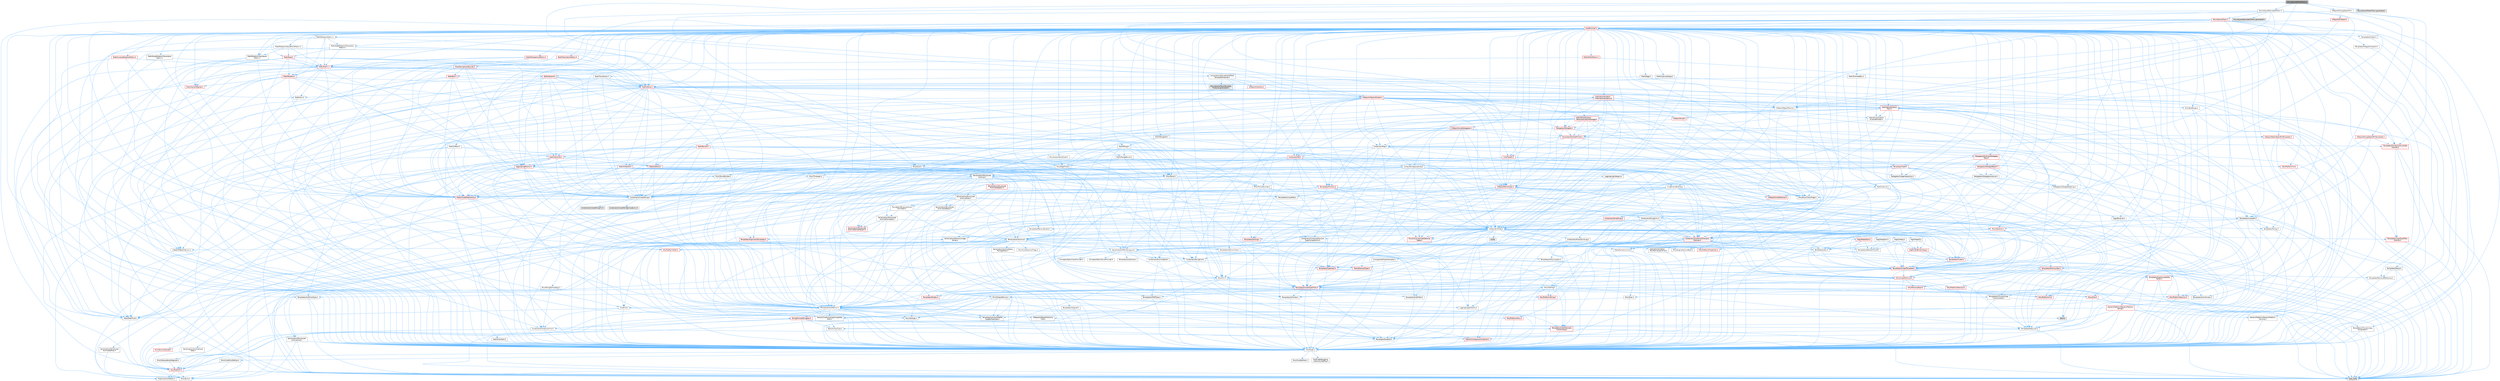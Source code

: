 digraph "MovieSceneMediaTrack.h"
{
 // INTERACTIVE_SVG=YES
 // LATEX_PDF_SIZE
  bgcolor="transparent";
  edge [fontname=Helvetica,fontsize=10,labelfontname=Helvetica,labelfontsize=10];
  node [fontname=Helvetica,fontsize=10,shape=box,height=0.2,width=0.4];
  Node1 [id="Node000001",label="MovieSceneMediaTrack.h",height=0.2,width=0.4,color="gray40", fillcolor="grey60", style="filled", fontcolor="black",tooltip=" "];
  Node1 -> Node2 [id="edge1_Node000001_Node000002",color="steelblue1",style="solid",tooltip=" "];
  Node2 [id="Node000002",label="Misc/Guid.h",height=0.2,width=0.4,color="grey40", fillcolor="white", style="filled",URL="$d6/d2a/Guid_8h.html",tooltip=" "];
  Node2 -> Node3 [id="edge2_Node000002_Node000003",color="steelblue1",style="solid",tooltip=" "];
  Node3 [id="Node000003",label="Containers/StringFwd.h",height=0.2,width=0.4,color="grey40", fillcolor="white", style="filled",URL="$df/d37/StringFwd_8h.html",tooltip=" "];
  Node3 -> Node4 [id="edge3_Node000003_Node000004",color="steelblue1",style="solid",tooltip=" "];
  Node4 [id="Node000004",label="CoreTypes.h",height=0.2,width=0.4,color="grey40", fillcolor="white", style="filled",URL="$dc/dec/CoreTypes_8h.html",tooltip=" "];
  Node4 -> Node5 [id="edge4_Node000004_Node000005",color="steelblue1",style="solid",tooltip=" "];
  Node5 [id="Node000005",label="HAL/Platform.h",height=0.2,width=0.4,color="red", fillcolor="#FFF0F0", style="filled",URL="$d9/dd0/Platform_8h.html",tooltip=" "];
  Node5 -> Node6 [id="edge5_Node000005_Node000006",color="steelblue1",style="solid",tooltip=" "];
  Node6 [id="Node000006",label="Misc/Build.h",height=0.2,width=0.4,color="grey40", fillcolor="white", style="filled",URL="$d3/dbb/Build_8h.html",tooltip=" "];
  Node5 -> Node8 [id="edge6_Node000005_Node000008",color="steelblue1",style="solid",tooltip=" "];
  Node8 [id="Node000008",label="type_traits",height=0.2,width=0.4,color="grey60", fillcolor="#E0E0E0", style="filled",tooltip=" "];
  Node5 -> Node9 [id="edge7_Node000005_Node000009",color="steelblue1",style="solid",tooltip=" "];
  Node9 [id="Node000009",label="PreprocessorHelpers.h",height=0.2,width=0.4,color="grey40", fillcolor="white", style="filled",URL="$db/ddb/PreprocessorHelpers_8h.html",tooltip=" "];
  Node4 -> Node15 [id="edge8_Node000004_Node000015",color="steelblue1",style="solid",tooltip=" "];
  Node15 [id="Node000015",label="ProfilingDebugging\l/UMemoryDefines.h",height=0.2,width=0.4,color="grey40", fillcolor="white", style="filled",URL="$d2/da2/UMemoryDefines_8h.html",tooltip=" "];
  Node4 -> Node16 [id="edge9_Node000004_Node000016",color="steelblue1",style="solid",tooltip=" "];
  Node16 [id="Node000016",label="Misc/CoreMiscDefines.h",height=0.2,width=0.4,color="grey40", fillcolor="white", style="filled",URL="$da/d38/CoreMiscDefines_8h.html",tooltip=" "];
  Node16 -> Node5 [id="edge10_Node000016_Node000005",color="steelblue1",style="solid",tooltip=" "];
  Node16 -> Node9 [id="edge11_Node000016_Node000009",color="steelblue1",style="solid",tooltip=" "];
  Node4 -> Node17 [id="edge12_Node000004_Node000017",color="steelblue1",style="solid",tooltip=" "];
  Node17 [id="Node000017",label="Misc/CoreDefines.h",height=0.2,width=0.4,color="grey40", fillcolor="white", style="filled",URL="$d3/dd2/CoreDefines_8h.html",tooltip=" "];
  Node3 -> Node18 [id="edge13_Node000003_Node000018",color="steelblue1",style="solid",tooltip=" "];
  Node18 [id="Node000018",label="Traits/ElementType.h",height=0.2,width=0.4,color="red", fillcolor="#FFF0F0", style="filled",URL="$d5/d4f/ElementType_8h.html",tooltip=" "];
  Node18 -> Node5 [id="edge14_Node000018_Node000005",color="steelblue1",style="solid",tooltip=" "];
  Node18 -> Node8 [id="edge15_Node000018_Node000008",color="steelblue1",style="solid",tooltip=" "];
  Node3 -> Node20 [id="edge16_Node000003_Node000020",color="steelblue1",style="solid",tooltip=" "];
  Node20 [id="Node000020",label="Traits/IsContiguousContainer.h",height=0.2,width=0.4,color="red", fillcolor="#FFF0F0", style="filled",URL="$d5/d3c/IsContiguousContainer_8h.html",tooltip=" "];
  Node20 -> Node4 [id="edge17_Node000020_Node000004",color="steelblue1",style="solid",tooltip=" "];
  Node2 -> Node22 [id="edge18_Node000002_Node000022",color="steelblue1",style="solid",tooltip=" "];
  Node22 [id="Node000022",label="Containers/UnrealString.h",height=0.2,width=0.4,color="grey40", fillcolor="white", style="filled",URL="$d5/dba/UnrealString_8h.html",tooltip=" "];
  Node22 -> Node23 [id="edge19_Node000022_Node000023",color="steelblue1",style="solid",tooltip=" "];
  Node23 [id="Node000023",label="Containers/UnrealStringIncludes.h.inl",height=0.2,width=0.4,color="grey60", fillcolor="#E0E0E0", style="filled",tooltip=" "];
  Node22 -> Node24 [id="edge20_Node000022_Node000024",color="steelblue1",style="solid",tooltip=" "];
  Node24 [id="Node000024",label="Containers/UnrealString.h.inl",height=0.2,width=0.4,color="grey60", fillcolor="#E0E0E0", style="filled",tooltip=" "];
  Node22 -> Node25 [id="edge21_Node000022_Node000025",color="steelblue1",style="solid",tooltip=" "];
  Node25 [id="Node000025",label="Misc/StringFormatArg.h",height=0.2,width=0.4,color="grey40", fillcolor="white", style="filled",URL="$d2/d16/StringFormatArg_8h.html",tooltip=" "];
  Node25 -> Node26 [id="edge22_Node000025_Node000026",color="steelblue1",style="solid",tooltip=" "];
  Node26 [id="Node000026",label="Containers/ContainersFwd.h",height=0.2,width=0.4,color="grey40", fillcolor="white", style="filled",URL="$d4/d0a/ContainersFwd_8h.html",tooltip=" "];
  Node26 -> Node5 [id="edge23_Node000026_Node000005",color="steelblue1",style="solid",tooltip=" "];
  Node26 -> Node4 [id="edge24_Node000026_Node000004",color="steelblue1",style="solid",tooltip=" "];
  Node26 -> Node20 [id="edge25_Node000026_Node000020",color="steelblue1",style="solid",tooltip=" "];
  Node2 -> Node4 [id="edge26_Node000002_Node000004",color="steelblue1",style="solid",tooltip=" "];
  Node2 -> Node9 [id="edge27_Node000002_Node000009",color="steelblue1",style="solid",tooltip=" "];
  Node2 -> Node27 [id="edge28_Node000002_Node000027",color="steelblue1",style="solid",tooltip=" "];
  Node27 [id="Node000027",label="Hash/CityHash.h",height=0.2,width=0.4,color="grey40", fillcolor="white", style="filled",URL="$d0/d13/CityHash_8h.html",tooltip=" "];
  Node27 -> Node4 [id="edge29_Node000027_Node000004",color="steelblue1",style="solid",tooltip=" "];
  Node2 -> Node28 [id="edge30_Node000002_Node000028",color="steelblue1",style="solid",tooltip=" "];
  Node28 [id="Node000028",label="Misc/AssertionMacros.h",height=0.2,width=0.4,color="grey40", fillcolor="white", style="filled",URL="$d0/dfa/AssertionMacros_8h.html",tooltip=" "];
  Node28 -> Node4 [id="edge31_Node000028_Node000004",color="steelblue1",style="solid",tooltip=" "];
  Node28 -> Node5 [id="edge32_Node000028_Node000005",color="steelblue1",style="solid",tooltip=" "];
  Node28 -> Node29 [id="edge33_Node000028_Node000029",color="steelblue1",style="solid",tooltip=" "];
  Node29 [id="Node000029",label="HAL/PlatformMisc.h",height=0.2,width=0.4,color="red", fillcolor="#FFF0F0", style="filled",URL="$d0/df5/PlatformMisc_8h.html",tooltip=" "];
  Node29 -> Node4 [id="edge34_Node000029_Node000004",color="steelblue1",style="solid",tooltip=" "];
  Node28 -> Node9 [id="edge35_Node000028_Node000009",color="steelblue1",style="solid",tooltip=" "];
  Node28 -> Node59 [id="edge36_Node000028_Node000059",color="steelblue1",style="solid",tooltip=" "];
  Node59 [id="Node000059",label="Templates/EnableIf.h",height=0.2,width=0.4,color="grey40", fillcolor="white", style="filled",URL="$d7/d60/EnableIf_8h.html",tooltip=" "];
  Node59 -> Node4 [id="edge37_Node000059_Node000004",color="steelblue1",style="solid",tooltip=" "];
  Node28 -> Node60 [id="edge38_Node000028_Node000060",color="steelblue1",style="solid",tooltip=" "];
  Node60 [id="Node000060",label="Templates/IsArrayOrRefOf\lTypeByPredicate.h",height=0.2,width=0.4,color="grey40", fillcolor="white", style="filled",URL="$d6/da1/IsArrayOrRefOfTypeByPredicate_8h.html",tooltip=" "];
  Node60 -> Node4 [id="edge39_Node000060_Node000004",color="steelblue1",style="solid",tooltip=" "];
  Node28 -> Node61 [id="edge40_Node000028_Node000061",color="steelblue1",style="solid",tooltip=" "];
  Node61 [id="Node000061",label="Templates/IsValidVariadic\lFunctionArg.h",height=0.2,width=0.4,color="red", fillcolor="#FFF0F0", style="filled",URL="$d0/dc8/IsValidVariadicFunctionArg_8h.html",tooltip=" "];
  Node61 -> Node4 [id="edge41_Node000061_Node000004",color="steelblue1",style="solid",tooltip=" "];
  Node61 -> Node8 [id="edge42_Node000061_Node000008",color="steelblue1",style="solid",tooltip=" "];
  Node28 -> Node63 [id="edge43_Node000028_Node000063",color="steelblue1",style="solid",tooltip=" "];
  Node63 [id="Node000063",label="Traits/IsCharEncodingCompatible\lWith.h",height=0.2,width=0.4,color="grey40", fillcolor="white", style="filled",URL="$df/dd1/IsCharEncodingCompatibleWith_8h.html",tooltip=" "];
  Node63 -> Node8 [id="edge44_Node000063_Node000008",color="steelblue1",style="solid",tooltip=" "];
  Node63 -> Node64 [id="edge45_Node000063_Node000064",color="steelblue1",style="solid",tooltip=" "];
  Node64 [id="Node000064",label="Traits/IsCharType.h",height=0.2,width=0.4,color="grey40", fillcolor="white", style="filled",URL="$db/d51/IsCharType_8h.html",tooltip=" "];
  Node64 -> Node4 [id="edge46_Node000064_Node000004",color="steelblue1",style="solid",tooltip=" "];
  Node28 -> Node65 [id="edge47_Node000028_Node000065",color="steelblue1",style="solid",tooltip=" "];
  Node65 [id="Node000065",label="Misc/VarArgs.h",height=0.2,width=0.4,color="grey40", fillcolor="white", style="filled",URL="$d5/d6f/VarArgs_8h.html",tooltip=" "];
  Node65 -> Node4 [id="edge48_Node000065_Node000004",color="steelblue1",style="solid",tooltip=" "];
  Node28 -> Node66 [id="edge49_Node000028_Node000066",color="steelblue1",style="solid",tooltip=" "];
  Node66 [id="Node000066",label="String/FormatStringSan.h",height=0.2,width=0.4,color="red", fillcolor="#FFF0F0", style="filled",URL="$d3/d8b/FormatStringSan_8h.html",tooltip=" "];
  Node66 -> Node8 [id="edge50_Node000066_Node000008",color="steelblue1",style="solid",tooltip=" "];
  Node66 -> Node4 [id="edge51_Node000066_Node000004",color="steelblue1",style="solid",tooltip=" "];
  Node66 -> Node67 [id="edge52_Node000066_Node000067",color="steelblue1",style="solid",tooltip=" "];
  Node67 [id="Node000067",label="Templates/Requires.h",height=0.2,width=0.4,color="grey40", fillcolor="white", style="filled",URL="$dc/d96/Requires_8h.html",tooltip=" "];
  Node67 -> Node59 [id="edge53_Node000067_Node000059",color="steelblue1",style="solid",tooltip=" "];
  Node67 -> Node8 [id="edge54_Node000067_Node000008",color="steelblue1",style="solid",tooltip=" "];
  Node66 -> Node61 [id="edge55_Node000066_Node000061",color="steelblue1",style="solid",tooltip=" "];
  Node66 -> Node64 [id="edge56_Node000066_Node000064",color="steelblue1",style="solid",tooltip=" "];
  Node66 -> Node26 [id="edge57_Node000066_Node000026",color="steelblue1",style="solid",tooltip=" "];
  Node28 -> Node72 [id="edge58_Node000028_Node000072",color="steelblue1",style="solid",tooltip=" "];
  Node72 [id="Node000072",label="atomic",height=0.2,width=0.4,color="grey60", fillcolor="#E0E0E0", style="filled",tooltip=" "];
  Node2 -> Node73 [id="edge59_Node000002_Node000073",color="steelblue1",style="solid",tooltip=" "];
  Node73 [id="Node000073",label="Misc/Crc.h",height=0.2,width=0.4,color="grey40", fillcolor="white", style="filled",URL="$d4/dd2/Crc_8h.html",tooltip=" "];
  Node73 -> Node4 [id="edge60_Node000073_Node000004",color="steelblue1",style="solid",tooltip=" "];
  Node73 -> Node74 [id="edge61_Node000073_Node000074",color="steelblue1",style="solid",tooltip=" "];
  Node74 [id="Node000074",label="HAL/PlatformString.h",height=0.2,width=0.4,color="red", fillcolor="#FFF0F0", style="filled",URL="$db/db5/PlatformString_8h.html",tooltip=" "];
  Node74 -> Node4 [id="edge62_Node000074_Node000004",color="steelblue1",style="solid",tooltip=" "];
  Node73 -> Node28 [id="edge63_Node000073_Node000028",color="steelblue1",style="solid",tooltip=" "];
  Node73 -> Node76 [id="edge64_Node000073_Node000076",color="steelblue1",style="solid",tooltip=" "];
  Node76 [id="Node000076",label="Misc/CString.h",height=0.2,width=0.4,color="grey40", fillcolor="white", style="filled",URL="$d2/d49/CString_8h.html",tooltip=" "];
  Node76 -> Node4 [id="edge65_Node000076_Node000004",color="steelblue1",style="solid",tooltip=" "];
  Node76 -> Node35 [id="edge66_Node000076_Node000035",color="steelblue1",style="solid",tooltip=" "];
  Node35 [id="Node000035",label="HAL/PlatformCrt.h",height=0.2,width=0.4,color="red", fillcolor="#FFF0F0", style="filled",URL="$d8/d75/PlatformCrt_8h.html",tooltip=" "];
  Node76 -> Node74 [id="edge67_Node000076_Node000074",color="steelblue1",style="solid",tooltip=" "];
  Node76 -> Node28 [id="edge68_Node000076_Node000028",color="steelblue1",style="solid",tooltip=" "];
  Node76 -> Node77 [id="edge69_Node000076_Node000077",color="steelblue1",style="solid",tooltip=" "];
  Node77 [id="Node000077",label="Misc/Char.h",height=0.2,width=0.4,color="red", fillcolor="#FFF0F0", style="filled",URL="$d0/d58/Char_8h.html",tooltip=" "];
  Node77 -> Node4 [id="edge70_Node000077_Node000004",color="steelblue1",style="solid",tooltip=" "];
  Node77 -> Node8 [id="edge71_Node000077_Node000008",color="steelblue1",style="solid",tooltip=" "];
  Node76 -> Node65 [id="edge72_Node000076_Node000065",color="steelblue1",style="solid",tooltip=" "];
  Node76 -> Node60 [id="edge73_Node000076_Node000060",color="steelblue1",style="solid",tooltip=" "];
  Node76 -> Node61 [id="edge74_Node000076_Node000061",color="steelblue1",style="solid",tooltip=" "];
  Node76 -> Node63 [id="edge75_Node000076_Node000063",color="steelblue1",style="solid",tooltip=" "];
  Node73 -> Node77 [id="edge76_Node000073_Node000077",color="steelblue1",style="solid",tooltip=" "];
  Node73 -> Node81 [id="edge77_Node000073_Node000081",color="steelblue1",style="solid",tooltip=" "];
  Node81 [id="Node000081",label="Templates/UnrealTypeTraits.h",height=0.2,width=0.4,color="red", fillcolor="#FFF0F0", style="filled",URL="$d2/d2d/UnrealTypeTraits_8h.html",tooltip=" "];
  Node81 -> Node4 [id="edge78_Node000081_Node000004",color="steelblue1",style="solid",tooltip=" "];
  Node81 -> Node82 [id="edge79_Node000081_Node000082",color="steelblue1",style="solid",tooltip=" "];
  Node82 [id="Node000082",label="Templates/IsPointer.h",height=0.2,width=0.4,color="grey40", fillcolor="white", style="filled",URL="$d7/d05/IsPointer_8h.html",tooltip=" "];
  Node82 -> Node4 [id="edge80_Node000082_Node000004",color="steelblue1",style="solid",tooltip=" "];
  Node81 -> Node28 [id="edge81_Node000081_Node000028",color="steelblue1",style="solid",tooltip=" "];
  Node81 -> Node83 [id="edge82_Node000081_Node000083",color="steelblue1",style="solid",tooltip=" "];
  Node83 [id="Node000083",label="Templates/AndOrNot.h",height=0.2,width=0.4,color="grey40", fillcolor="white", style="filled",URL="$db/d0a/AndOrNot_8h.html",tooltip=" "];
  Node83 -> Node4 [id="edge83_Node000083_Node000004",color="steelblue1",style="solid",tooltip=" "];
  Node81 -> Node59 [id="edge84_Node000081_Node000059",color="steelblue1",style="solid",tooltip=" "];
  Node81 -> Node84 [id="edge85_Node000081_Node000084",color="steelblue1",style="solid",tooltip=" "];
  Node84 [id="Node000084",label="Templates/IsArithmetic.h",height=0.2,width=0.4,color="grey40", fillcolor="white", style="filled",URL="$d2/d5d/IsArithmetic_8h.html",tooltip=" "];
  Node84 -> Node4 [id="edge86_Node000084_Node000004",color="steelblue1",style="solid",tooltip=" "];
  Node81 -> Node85 [id="edge87_Node000081_Node000085",color="steelblue1",style="solid",tooltip=" "];
  Node85 [id="Node000085",label="Templates/Models.h",height=0.2,width=0.4,color="red", fillcolor="#FFF0F0", style="filled",URL="$d3/d0c/Models_8h.html",tooltip=" "];
  Node81 -> Node86 [id="edge88_Node000081_Node000086",color="steelblue1",style="solid",tooltip=" "];
  Node86 [id="Node000086",label="Templates/IsPODType.h",height=0.2,width=0.4,color="grey40", fillcolor="white", style="filled",URL="$d7/db1/IsPODType_8h.html",tooltip=" "];
  Node86 -> Node4 [id="edge89_Node000086_Node000004",color="steelblue1",style="solid",tooltip=" "];
  Node81 -> Node87 [id="edge90_Node000081_Node000087",color="steelblue1",style="solid",tooltip=" "];
  Node87 [id="Node000087",label="Templates/IsUECoreType.h",height=0.2,width=0.4,color="grey40", fillcolor="white", style="filled",URL="$d1/db8/IsUECoreType_8h.html",tooltip=" "];
  Node87 -> Node4 [id="edge91_Node000087_Node000004",color="steelblue1",style="solid",tooltip=" "];
  Node87 -> Node8 [id="edge92_Node000087_Node000008",color="steelblue1",style="solid",tooltip=" "];
  Node81 -> Node88 [id="edge93_Node000081_Node000088",color="steelblue1",style="solid",tooltip=" "];
  Node88 [id="Node000088",label="Templates/IsTriviallyCopy\lConstructible.h",height=0.2,width=0.4,color="grey40", fillcolor="white", style="filled",URL="$d3/d78/IsTriviallyCopyConstructible_8h.html",tooltip=" "];
  Node88 -> Node4 [id="edge94_Node000088_Node000004",color="steelblue1",style="solid",tooltip=" "];
  Node88 -> Node8 [id="edge95_Node000088_Node000008",color="steelblue1",style="solid",tooltip=" "];
  Node73 -> Node64 [id="edge96_Node000073_Node000064",color="steelblue1",style="solid",tooltip=" "];
  Node2 -> Node89 [id="edge97_Node000002_Node000089",color="steelblue1",style="solid",tooltip=" "];
  Node89 [id="Node000089",label="Serialization/Archive.h",height=0.2,width=0.4,color="grey40", fillcolor="white", style="filled",URL="$d7/d3b/Archive_8h.html",tooltip=" "];
  Node89 -> Node31 [id="edge98_Node000089_Node000031",color="steelblue1",style="solid",tooltip=" "];
  Node31 [id="Node000031",label="CoreFwd.h",height=0.2,width=0.4,color="grey40", fillcolor="white", style="filled",URL="$d1/d1e/CoreFwd_8h.html",tooltip=" "];
  Node31 -> Node4 [id="edge99_Node000031_Node000004",color="steelblue1",style="solid",tooltip=" "];
  Node31 -> Node26 [id="edge100_Node000031_Node000026",color="steelblue1",style="solid",tooltip=" "];
  Node31 -> Node32 [id="edge101_Node000031_Node000032",color="steelblue1",style="solid",tooltip=" "];
  Node32 [id="Node000032",label="Math/MathFwd.h",height=0.2,width=0.4,color="grey40", fillcolor="white", style="filled",URL="$d2/d10/MathFwd_8h.html",tooltip=" "];
  Node32 -> Node5 [id="edge102_Node000032_Node000005",color="steelblue1",style="solid",tooltip=" "];
  Node31 -> Node33 [id="edge103_Node000031_Node000033",color="steelblue1",style="solid",tooltip=" "];
  Node33 [id="Node000033",label="UObject/UObjectHierarchy\lFwd.h",height=0.2,width=0.4,color="grey40", fillcolor="white", style="filled",URL="$d3/d13/UObjectHierarchyFwd_8h.html",tooltip=" "];
  Node89 -> Node4 [id="edge104_Node000089_Node000004",color="steelblue1",style="solid",tooltip=" "];
  Node89 -> Node90 [id="edge105_Node000089_Node000090",color="steelblue1",style="solid",tooltip=" "];
  Node90 [id="Node000090",label="HAL/PlatformProperties.h",height=0.2,width=0.4,color="red", fillcolor="#FFF0F0", style="filled",URL="$d9/db0/PlatformProperties_8h.html",tooltip=" "];
  Node90 -> Node4 [id="edge106_Node000090_Node000004",color="steelblue1",style="solid",tooltip=" "];
  Node89 -> Node93 [id="edge107_Node000089_Node000093",color="steelblue1",style="solid",tooltip=" "];
  Node93 [id="Node000093",label="Internationalization\l/TextNamespaceFwd.h",height=0.2,width=0.4,color="grey40", fillcolor="white", style="filled",URL="$d8/d97/TextNamespaceFwd_8h.html",tooltip=" "];
  Node93 -> Node4 [id="edge108_Node000093_Node000004",color="steelblue1",style="solid",tooltip=" "];
  Node89 -> Node32 [id="edge109_Node000089_Node000032",color="steelblue1",style="solid",tooltip=" "];
  Node89 -> Node28 [id="edge110_Node000089_Node000028",color="steelblue1",style="solid",tooltip=" "];
  Node89 -> Node6 [id="edge111_Node000089_Node000006",color="steelblue1",style="solid",tooltip=" "];
  Node89 -> Node46 [id="edge112_Node000089_Node000046",color="steelblue1",style="solid",tooltip=" "];
  Node46 [id="Node000046",label="Misc/CompressionFlags.h",height=0.2,width=0.4,color="grey40", fillcolor="white", style="filled",URL="$d9/d76/CompressionFlags_8h.html",tooltip=" "];
  Node89 -> Node94 [id="edge113_Node000089_Node000094",color="steelblue1",style="solid",tooltip=" "];
  Node94 [id="Node000094",label="Misc/EngineVersionBase.h",height=0.2,width=0.4,color="grey40", fillcolor="white", style="filled",URL="$d5/d2b/EngineVersionBase_8h.html",tooltip=" "];
  Node94 -> Node4 [id="edge114_Node000094_Node000004",color="steelblue1",style="solid",tooltip=" "];
  Node89 -> Node65 [id="edge115_Node000089_Node000065",color="steelblue1",style="solid",tooltip=" "];
  Node89 -> Node95 [id="edge116_Node000089_Node000095",color="steelblue1",style="solid",tooltip=" "];
  Node95 [id="Node000095",label="Serialization/ArchiveCook\lData.h",height=0.2,width=0.4,color="grey40", fillcolor="white", style="filled",URL="$dc/db6/ArchiveCookData_8h.html",tooltip=" "];
  Node95 -> Node5 [id="edge117_Node000095_Node000005",color="steelblue1",style="solid",tooltip=" "];
  Node89 -> Node96 [id="edge118_Node000089_Node000096",color="steelblue1",style="solid",tooltip=" "];
  Node96 [id="Node000096",label="Serialization/ArchiveSave\lPackageData.h",height=0.2,width=0.4,color="grey40", fillcolor="white", style="filled",URL="$d1/d37/ArchiveSavePackageData_8h.html",tooltip=" "];
  Node89 -> Node59 [id="edge119_Node000089_Node000059",color="steelblue1",style="solid",tooltip=" "];
  Node89 -> Node60 [id="edge120_Node000089_Node000060",color="steelblue1",style="solid",tooltip=" "];
  Node89 -> Node97 [id="edge121_Node000089_Node000097",color="steelblue1",style="solid",tooltip=" "];
  Node97 [id="Node000097",label="Templates/IsEnumClass.h",height=0.2,width=0.4,color="grey40", fillcolor="white", style="filled",URL="$d7/d15/IsEnumClass_8h.html",tooltip=" "];
  Node97 -> Node4 [id="edge122_Node000097_Node000004",color="steelblue1",style="solid",tooltip=" "];
  Node97 -> Node83 [id="edge123_Node000097_Node000083",color="steelblue1",style="solid",tooltip=" "];
  Node89 -> Node98 [id="edge124_Node000089_Node000098",color="steelblue1",style="solid",tooltip=" "];
  Node98 [id="Node000098",label="Templates/IsSigned.h",height=0.2,width=0.4,color="grey40", fillcolor="white", style="filled",URL="$d8/dd8/IsSigned_8h.html",tooltip=" "];
  Node98 -> Node4 [id="edge125_Node000098_Node000004",color="steelblue1",style="solid",tooltip=" "];
  Node89 -> Node61 [id="edge126_Node000089_Node000061",color="steelblue1",style="solid",tooltip=" "];
  Node89 -> Node99 [id="edge127_Node000089_Node000099",color="steelblue1",style="solid",tooltip=" "];
  Node99 [id="Node000099",label="Templates/UnrealTemplate.h",height=0.2,width=0.4,color="red", fillcolor="#FFF0F0", style="filled",URL="$d4/d24/UnrealTemplate_8h.html",tooltip=" "];
  Node99 -> Node4 [id="edge128_Node000099_Node000004",color="steelblue1",style="solid",tooltip=" "];
  Node99 -> Node82 [id="edge129_Node000099_Node000082",color="steelblue1",style="solid",tooltip=" "];
  Node99 -> Node100 [id="edge130_Node000099_Node000100",color="steelblue1",style="solid",tooltip=" "];
  Node100 [id="Node000100",label="HAL/UnrealMemory.h",height=0.2,width=0.4,color="red", fillcolor="#FFF0F0", style="filled",URL="$d9/d96/UnrealMemory_8h.html",tooltip=" "];
  Node100 -> Node4 [id="edge131_Node000100_Node000004",color="steelblue1",style="solid",tooltip=" "];
  Node100 -> Node102 [id="edge132_Node000100_Node000102",color="steelblue1",style="solid",tooltip=" "];
  Node102 [id="Node000102",label="HAL/MemoryBase.h",height=0.2,width=0.4,color="red", fillcolor="#FFF0F0", style="filled",URL="$d6/d9f/MemoryBase_8h.html",tooltip=" "];
  Node102 -> Node4 [id="edge133_Node000102_Node000004",color="steelblue1",style="solid",tooltip=" "];
  Node102 -> Node52 [id="edge134_Node000102_Node000052",color="steelblue1",style="solid",tooltip=" "];
  Node52 [id="Node000052",label="HAL/PlatformAtomics.h",height=0.2,width=0.4,color="red", fillcolor="#FFF0F0", style="filled",URL="$d3/d36/PlatformAtomics_8h.html",tooltip=" "];
  Node52 -> Node4 [id="edge135_Node000052_Node000004",color="steelblue1",style="solid",tooltip=" "];
  Node102 -> Node35 [id="edge136_Node000102_Node000035",color="steelblue1",style="solid",tooltip=" "];
  Node102 -> Node103 [id="edge137_Node000102_Node000103",color="steelblue1",style="solid",tooltip=" "];
  Node103 [id="Node000103",label="Misc/Exec.h",height=0.2,width=0.4,color="grey40", fillcolor="white", style="filled",URL="$de/ddb/Exec_8h.html",tooltip=" "];
  Node103 -> Node4 [id="edge138_Node000103_Node000004",color="steelblue1",style="solid",tooltip=" "];
  Node103 -> Node28 [id="edge139_Node000103_Node000028",color="steelblue1",style="solid",tooltip=" "];
  Node102 -> Node104 [id="edge140_Node000102_Node000104",color="steelblue1",style="solid",tooltip=" "];
  Node104 [id="Node000104",label="Misc/OutputDevice.h",height=0.2,width=0.4,color="grey40", fillcolor="white", style="filled",URL="$d7/d32/OutputDevice_8h.html",tooltip=" "];
  Node104 -> Node31 [id="edge141_Node000104_Node000031",color="steelblue1",style="solid",tooltip=" "];
  Node104 -> Node4 [id="edge142_Node000104_Node000004",color="steelblue1",style="solid",tooltip=" "];
  Node104 -> Node105 [id="edge143_Node000104_Node000105",color="steelblue1",style="solid",tooltip=" "];
  Node105 [id="Node000105",label="Logging/LogVerbosity.h",height=0.2,width=0.4,color="grey40", fillcolor="white", style="filled",URL="$d2/d8f/LogVerbosity_8h.html",tooltip=" "];
  Node105 -> Node4 [id="edge144_Node000105_Node000004",color="steelblue1",style="solid",tooltip=" "];
  Node104 -> Node65 [id="edge145_Node000104_Node000065",color="steelblue1",style="solid",tooltip=" "];
  Node104 -> Node60 [id="edge146_Node000104_Node000060",color="steelblue1",style="solid",tooltip=" "];
  Node104 -> Node61 [id="edge147_Node000104_Node000061",color="steelblue1",style="solid",tooltip=" "];
  Node104 -> Node63 [id="edge148_Node000104_Node000063",color="steelblue1",style="solid",tooltip=" "];
  Node100 -> Node112 [id="edge149_Node000100_Node000112",color="steelblue1",style="solid",tooltip=" "];
  Node112 [id="Node000112",label="HAL/PlatformMemory.h",height=0.2,width=0.4,color="red", fillcolor="#FFF0F0", style="filled",URL="$de/d68/PlatformMemory_8h.html",tooltip=" "];
  Node112 -> Node4 [id="edge150_Node000112_Node000004",color="steelblue1",style="solid",tooltip=" "];
  Node100 -> Node82 [id="edge151_Node000100_Node000082",color="steelblue1",style="solid",tooltip=" "];
  Node99 -> Node81 [id="edge152_Node000099_Node000081",color="steelblue1",style="solid",tooltip=" "];
  Node99 -> Node117 [id="edge153_Node000099_Node000117",color="steelblue1",style="solid",tooltip=" "];
  Node117 [id="Node000117",label="Templates/RemoveReference.h",height=0.2,width=0.4,color="grey40", fillcolor="white", style="filled",URL="$da/dbe/RemoveReference_8h.html",tooltip=" "];
  Node117 -> Node4 [id="edge154_Node000117_Node000004",color="steelblue1",style="solid",tooltip=" "];
  Node99 -> Node67 [id="edge155_Node000099_Node000067",color="steelblue1",style="solid",tooltip=" "];
  Node99 -> Node118 [id="edge156_Node000099_Node000118",color="steelblue1",style="solid",tooltip=" "];
  Node118 [id="Node000118",label="Templates/TypeCompatible\lBytes.h",height=0.2,width=0.4,color="red", fillcolor="#FFF0F0", style="filled",URL="$df/d0a/TypeCompatibleBytes_8h.html",tooltip=" "];
  Node118 -> Node4 [id="edge157_Node000118_Node000004",color="steelblue1",style="solid",tooltip=" "];
  Node118 -> Node8 [id="edge158_Node000118_Node000008",color="steelblue1",style="solid",tooltip=" "];
  Node99 -> Node20 [id="edge159_Node000099_Node000020",color="steelblue1",style="solid",tooltip=" "];
  Node99 -> Node8 [id="edge160_Node000099_Node000008",color="steelblue1",style="solid",tooltip=" "];
  Node89 -> Node63 [id="edge161_Node000089_Node000063",color="steelblue1",style="solid",tooltip=" "];
  Node89 -> Node120 [id="edge162_Node000089_Node000120",color="steelblue1",style="solid",tooltip=" "];
  Node120 [id="Node000120",label="UObject/ObjectVersion.h",height=0.2,width=0.4,color="grey40", fillcolor="white", style="filled",URL="$da/d63/ObjectVersion_8h.html",tooltip=" "];
  Node120 -> Node4 [id="edge163_Node000120_Node000004",color="steelblue1",style="solid",tooltip=" "];
  Node2 -> Node121 [id="edge164_Node000002_Node000121",color="steelblue1",style="solid",tooltip=" "];
  Node121 [id="Node000121",label="Serialization/MemoryLayout.h",height=0.2,width=0.4,color="grey40", fillcolor="white", style="filled",URL="$d7/d66/MemoryLayout_8h.html",tooltip=" "];
  Node121 -> Node122 [id="edge165_Node000121_Node000122",color="steelblue1",style="solid",tooltip=" "];
  Node122 [id="Node000122",label="Concepts/StaticClassProvider.h",height=0.2,width=0.4,color="grey40", fillcolor="white", style="filled",URL="$dd/d83/StaticClassProvider_8h.html",tooltip=" "];
  Node121 -> Node123 [id="edge166_Node000121_Node000123",color="steelblue1",style="solid",tooltip=" "];
  Node123 [id="Node000123",label="Concepts/StaticStructProvider.h",height=0.2,width=0.4,color="grey40", fillcolor="white", style="filled",URL="$d5/d77/StaticStructProvider_8h.html",tooltip=" "];
  Node121 -> Node124 [id="edge167_Node000121_Node000124",color="steelblue1",style="solid",tooltip=" "];
  Node124 [id="Node000124",label="Containers/EnumAsByte.h",height=0.2,width=0.4,color="grey40", fillcolor="white", style="filled",URL="$d6/d9a/EnumAsByte_8h.html",tooltip=" "];
  Node124 -> Node4 [id="edge168_Node000124_Node000004",color="steelblue1",style="solid",tooltip=" "];
  Node124 -> Node86 [id="edge169_Node000124_Node000086",color="steelblue1",style="solid",tooltip=" "];
  Node124 -> Node125 [id="edge170_Node000124_Node000125",color="steelblue1",style="solid",tooltip=" "];
  Node125 [id="Node000125",label="Templates/TypeHash.h",height=0.2,width=0.4,color="red", fillcolor="#FFF0F0", style="filled",URL="$d1/d62/TypeHash_8h.html",tooltip=" "];
  Node125 -> Node4 [id="edge171_Node000125_Node000004",color="steelblue1",style="solid",tooltip=" "];
  Node125 -> Node67 [id="edge172_Node000125_Node000067",color="steelblue1",style="solid",tooltip=" "];
  Node125 -> Node73 [id="edge173_Node000125_Node000073",color="steelblue1",style="solid",tooltip=" "];
  Node125 -> Node8 [id="edge174_Node000125_Node000008",color="steelblue1",style="solid",tooltip=" "];
  Node121 -> Node3 [id="edge175_Node000121_Node000003",color="steelblue1",style="solid",tooltip=" "];
  Node121 -> Node100 [id="edge176_Node000121_Node000100",color="steelblue1",style="solid",tooltip=" "];
  Node121 -> Node127 [id="edge177_Node000121_Node000127",color="steelblue1",style="solid",tooltip=" "];
  Node127 [id="Node000127",label="Misc/DelayedAutoRegister.h",height=0.2,width=0.4,color="grey40", fillcolor="white", style="filled",URL="$d1/dda/DelayedAutoRegister_8h.html",tooltip=" "];
  Node127 -> Node5 [id="edge178_Node000127_Node000005",color="steelblue1",style="solid",tooltip=" "];
  Node121 -> Node59 [id="edge179_Node000121_Node000059",color="steelblue1",style="solid",tooltip=" "];
  Node121 -> Node128 [id="edge180_Node000121_Node000128",color="steelblue1",style="solid",tooltip=" "];
  Node128 [id="Node000128",label="Templates/IsAbstract.h",height=0.2,width=0.4,color="grey40", fillcolor="white", style="filled",URL="$d8/db7/IsAbstract_8h.html",tooltip=" "];
  Node121 -> Node129 [id="edge181_Node000121_Node000129",color="steelblue1",style="solid",tooltip=" "];
  Node129 [id="Node000129",label="Templates/IsPolymorphic.h",height=0.2,width=0.4,color="grey40", fillcolor="white", style="filled",URL="$dc/d20/IsPolymorphic_8h.html",tooltip=" "];
  Node121 -> Node85 [id="edge182_Node000121_Node000085",color="steelblue1",style="solid",tooltip=" "];
  Node121 -> Node99 [id="edge183_Node000121_Node000099",color="steelblue1",style="solid",tooltip=" "];
  Node2 -> Node130 [id="edge184_Node000002_Node000130",color="steelblue1",style="solid",tooltip=" "];
  Node130 [id="Node000130",label="Serialization/Structured\lArchive.h",height=0.2,width=0.4,color="grey40", fillcolor="white", style="filled",URL="$d9/d1e/StructuredArchive_8h.html",tooltip=" "];
  Node130 -> Node131 [id="edge185_Node000130_Node000131",color="steelblue1",style="solid",tooltip=" "];
  Node131 [id="Node000131",label="Containers/Array.h",height=0.2,width=0.4,color="grey40", fillcolor="white", style="filled",URL="$df/dd0/Array_8h.html",tooltip=" "];
  Node131 -> Node4 [id="edge186_Node000131_Node000004",color="steelblue1",style="solid",tooltip=" "];
  Node131 -> Node28 [id="edge187_Node000131_Node000028",color="steelblue1",style="solid",tooltip=" "];
  Node131 -> Node132 [id="edge188_Node000131_Node000132",color="steelblue1",style="solid",tooltip=" "];
  Node132 [id="Node000132",label="Misc/IntrusiveUnsetOptional\lState.h",height=0.2,width=0.4,color="red", fillcolor="#FFF0F0", style="filled",URL="$d2/d0a/IntrusiveUnsetOptionalState_8h.html",tooltip=" "];
  Node131 -> Node134 [id="edge189_Node000131_Node000134",color="steelblue1",style="solid",tooltip=" "];
  Node134 [id="Node000134",label="Misc/ReverseIterate.h",height=0.2,width=0.4,color="red", fillcolor="#FFF0F0", style="filled",URL="$db/de3/ReverseIterate_8h.html",tooltip=" "];
  Node134 -> Node5 [id="edge190_Node000134_Node000005",color="steelblue1",style="solid",tooltip=" "];
  Node131 -> Node100 [id="edge191_Node000131_Node000100",color="steelblue1",style="solid",tooltip=" "];
  Node131 -> Node81 [id="edge192_Node000131_Node000081",color="steelblue1",style="solid",tooltip=" "];
  Node131 -> Node99 [id="edge193_Node000131_Node000099",color="steelblue1",style="solid",tooltip=" "];
  Node131 -> Node136 [id="edge194_Node000131_Node000136",color="steelblue1",style="solid",tooltip=" "];
  Node136 [id="Node000136",label="Containers/AllowShrinking.h",height=0.2,width=0.4,color="grey40", fillcolor="white", style="filled",URL="$d7/d1a/AllowShrinking_8h.html",tooltip=" "];
  Node136 -> Node4 [id="edge195_Node000136_Node000004",color="steelblue1",style="solid",tooltip=" "];
  Node131 -> Node137 [id="edge196_Node000131_Node000137",color="steelblue1",style="solid",tooltip=" "];
  Node137 [id="Node000137",label="Containers/ContainerAllocation\lPolicies.h",height=0.2,width=0.4,color="red", fillcolor="#FFF0F0", style="filled",URL="$d7/dff/ContainerAllocationPolicies_8h.html",tooltip=" "];
  Node137 -> Node4 [id="edge197_Node000137_Node000004",color="steelblue1",style="solid",tooltip=" "];
  Node137 -> Node137 [id="edge198_Node000137_Node000137",color="steelblue1",style="solid",tooltip=" "];
  Node137 -> Node139 [id="edge199_Node000137_Node000139",color="steelblue1",style="solid",tooltip=" "];
  Node139 [id="Node000139",label="HAL/PlatformMath.h",height=0.2,width=0.4,color="red", fillcolor="#FFF0F0", style="filled",URL="$dc/d53/PlatformMath_8h.html",tooltip=" "];
  Node139 -> Node4 [id="edge200_Node000139_Node000004",color="steelblue1",style="solid",tooltip=" "];
  Node137 -> Node100 [id="edge201_Node000137_Node000100",color="steelblue1",style="solid",tooltip=" "];
  Node137 -> Node45 [id="edge202_Node000137_Node000045",color="steelblue1",style="solid",tooltip=" "];
  Node45 [id="Node000045",label="Math/NumericLimits.h",height=0.2,width=0.4,color="grey40", fillcolor="white", style="filled",URL="$df/d1b/NumericLimits_8h.html",tooltip=" "];
  Node45 -> Node4 [id="edge203_Node000045_Node000004",color="steelblue1",style="solid",tooltip=" "];
  Node137 -> Node28 [id="edge204_Node000137_Node000028",color="steelblue1",style="solid",tooltip=" "];
  Node137 -> Node129 [id="edge205_Node000137_Node000129",color="steelblue1",style="solid",tooltip=" "];
  Node137 -> Node146 [id="edge206_Node000137_Node000146",color="steelblue1",style="solid",tooltip=" "];
  Node146 [id="Node000146",label="Templates/MemoryOps.h",height=0.2,width=0.4,color="red", fillcolor="#FFF0F0", style="filled",URL="$db/dea/MemoryOps_8h.html",tooltip=" "];
  Node146 -> Node4 [id="edge207_Node000146_Node000004",color="steelblue1",style="solid",tooltip=" "];
  Node146 -> Node100 [id="edge208_Node000146_Node000100",color="steelblue1",style="solid",tooltip=" "];
  Node146 -> Node111 [id="edge209_Node000146_Node000111",color="steelblue1",style="solid",tooltip=" "];
  Node111 [id="Node000111",label="Templates/IsTriviallyCopy\lAssignable.h",height=0.2,width=0.4,color="grey40", fillcolor="white", style="filled",URL="$d2/df2/IsTriviallyCopyAssignable_8h.html",tooltip=" "];
  Node111 -> Node4 [id="edge210_Node000111_Node000004",color="steelblue1",style="solid",tooltip=" "];
  Node111 -> Node8 [id="edge211_Node000111_Node000008",color="steelblue1",style="solid",tooltip=" "];
  Node146 -> Node88 [id="edge212_Node000146_Node000088",color="steelblue1",style="solid",tooltip=" "];
  Node146 -> Node67 [id="edge213_Node000146_Node000067",color="steelblue1",style="solid",tooltip=" "];
  Node146 -> Node81 [id="edge214_Node000146_Node000081",color="steelblue1",style="solid",tooltip=" "];
  Node146 -> Node8 [id="edge215_Node000146_Node000008",color="steelblue1",style="solid",tooltip=" "];
  Node137 -> Node118 [id="edge216_Node000137_Node000118",color="steelblue1",style="solid",tooltip=" "];
  Node137 -> Node8 [id="edge217_Node000137_Node000008",color="steelblue1",style="solid",tooltip=" "];
  Node131 -> Node147 [id="edge218_Node000131_Node000147",color="steelblue1",style="solid",tooltip=" "];
  Node147 [id="Node000147",label="Containers/ContainerElement\lTypeCompatibility.h",height=0.2,width=0.4,color="grey40", fillcolor="white", style="filled",URL="$df/ddf/ContainerElementTypeCompatibility_8h.html",tooltip=" "];
  Node147 -> Node4 [id="edge219_Node000147_Node000004",color="steelblue1",style="solid",tooltip=" "];
  Node147 -> Node81 [id="edge220_Node000147_Node000081",color="steelblue1",style="solid",tooltip=" "];
  Node131 -> Node89 [id="edge221_Node000131_Node000089",color="steelblue1",style="solid",tooltip=" "];
  Node131 -> Node148 [id="edge222_Node000131_Node000148",color="steelblue1",style="solid",tooltip=" "];
  Node148 [id="Node000148",label="Serialization/MemoryImage\lWriter.h",height=0.2,width=0.4,color="grey40", fillcolor="white", style="filled",URL="$d0/d08/MemoryImageWriter_8h.html",tooltip=" "];
  Node148 -> Node4 [id="edge223_Node000148_Node000004",color="steelblue1",style="solid",tooltip=" "];
  Node148 -> Node121 [id="edge224_Node000148_Node000121",color="steelblue1",style="solid",tooltip=" "];
  Node131 -> Node149 [id="edge225_Node000131_Node000149",color="steelblue1",style="solid",tooltip=" "];
  Node149 [id="Node000149",label="Algo/Heapify.h",height=0.2,width=0.4,color="grey40", fillcolor="white", style="filled",URL="$d0/d2a/Heapify_8h.html",tooltip=" "];
  Node149 -> Node150 [id="edge226_Node000149_Node000150",color="steelblue1",style="solid",tooltip=" "];
  Node150 [id="Node000150",label="Algo/Impl/BinaryHeap.h",height=0.2,width=0.4,color="red", fillcolor="#FFF0F0", style="filled",URL="$d7/da3/Algo_2Impl_2BinaryHeap_8h.html",tooltip=" "];
  Node150 -> Node151 [id="edge227_Node000150_Node000151",color="steelblue1",style="solid",tooltip=" "];
  Node151 [id="Node000151",label="Templates/Invoke.h",height=0.2,width=0.4,color="red", fillcolor="#FFF0F0", style="filled",URL="$d7/deb/Invoke_8h.html",tooltip=" "];
  Node151 -> Node4 [id="edge228_Node000151_Node000004",color="steelblue1",style="solid",tooltip=" "];
  Node151 -> Node99 [id="edge229_Node000151_Node000099",color="steelblue1",style="solid",tooltip=" "];
  Node151 -> Node8 [id="edge230_Node000151_Node000008",color="steelblue1",style="solid",tooltip=" "];
  Node150 -> Node8 [id="edge231_Node000150_Node000008",color="steelblue1",style="solid",tooltip=" "];
  Node149 -> Node155 [id="edge232_Node000149_Node000155",color="steelblue1",style="solid",tooltip=" "];
  Node155 [id="Node000155",label="Templates/IdentityFunctor.h",height=0.2,width=0.4,color="grey40", fillcolor="white", style="filled",URL="$d7/d2e/IdentityFunctor_8h.html",tooltip=" "];
  Node155 -> Node5 [id="edge233_Node000155_Node000005",color="steelblue1",style="solid",tooltip=" "];
  Node149 -> Node151 [id="edge234_Node000149_Node000151",color="steelblue1",style="solid",tooltip=" "];
  Node149 -> Node156 [id="edge235_Node000149_Node000156",color="steelblue1",style="solid",tooltip=" "];
  Node156 [id="Node000156",label="Templates/Less.h",height=0.2,width=0.4,color="grey40", fillcolor="white", style="filled",URL="$de/dc8/Less_8h.html",tooltip=" "];
  Node156 -> Node4 [id="edge236_Node000156_Node000004",color="steelblue1",style="solid",tooltip=" "];
  Node156 -> Node99 [id="edge237_Node000156_Node000099",color="steelblue1",style="solid",tooltip=" "];
  Node149 -> Node99 [id="edge238_Node000149_Node000099",color="steelblue1",style="solid",tooltip=" "];
  Node131 -> Node157 [id="edge239_Node000131_Node000157",color="steelblue1",style="solid",tooltip=" "];
  Node157 [id="Node000157",label="Algo/HeapSort.h",height=0.2,width=0.4,color="grey40", fillcolor="white", style="filled",URL="$d3/d92/HeapSort_8h.html",tooltip=" "];
  Node157 -> Node150 [id="edge240_Node000157_Node000150",color="steelblue1",style="solid",tooltip=" "];
  Node157 -> Node155 [id="edge241_Node000157_Node000155",color="steelblue1",style="solid",tooltip=" "];
  Node157 -> Node156 [id="edge242_Node000157_Node000156",color="steelblue1",style="solid",tooltip=" "];
  Node157 -> Node99 [id="edge243_Node000157_Node000099",color="steelblue1",style="solid",tooltip=" "];
  Node131 -> Node158 [id="edge244_Node000131_Node000158",color="steelblue1",style="solid",tooltip=" "];
  Node158 [id="Node000158",label="Algo/IsHeap.h",height=0.2,width=0.4,color="grey40", fillcolor="white", style="filled",URL="$de/d32/IsHeap_8h.html",tooltip=" "];
  Node158 -> Node150 [id="edge245_Node000158_Node000150",color="steelblue1",style="solid",tooltip=" "];
  Node158 -> Node155 [id="edge246_Node000158_Node000155",color="steelblue1",style="solid",tooltip=" "];
  Node158 -> Node151 [id="edge247_Node000158_Node000151",color="steelblue1",style="solid",tooltip=" "];
  Node158 -> Node156 [id="edge248_Node000158_Node000156",color="steelblue1",style="solid",tooltip=" "];
  Node158 -> Node99 [id="edge249_Node000158_Node000099",color="steelblue1",style="solid",tooltip=" "];
  Node131 -> Node150 [id="edge250_Node000131_Node000150",color="steelblue1",style="solid",tooltip=" "];
  Node131 -> Node159 [id="edge251_Node000131_Node000159",color="steelblue1",style="solid",tooltip=" "];
  Node159 [id="Node000159",label="Algo/StableSort.h",height=0.2,width=0.4,color="red", fillcolor="#FFF0F0", style="filled",URL="$d7/d3c/StableSort_8h.html",tooltip=" "];
  Node159 -> Node155 [id="edge252_Node000159_Node000155",color="steelblue1",style="solid",tooltip=" "];
  Node159 -> Node151 [id="edge253_Node000159_Node000151",color="steelblue1",style="solid",tooltip=" "];
  Node159 -> Node156 [id="edge254_Node000159_Node000156",color="steelblue1",style="solid",tooltip=" "];
  Node159 -> Node99 [id="edge255_Node000159_Node000099",color="steelblue1",style="solid",tooltip=" "];
  Node131 -> Node162 [id="edge256_Node000131_Node000162",color="steelblue1",style="solid",tooltip=" "];
  Node162 [id="Node000162",label="Concepts/GetTypeHashable.h",height=0.2,width=0.4,color="grey40", fillcolor="white", style="filled",URL="$d3/da2/GetTypeHashable_8h.html",tooltip=" "];
  Node162 -> Node4 [id="edge257_Node000162_Node000004",color="steelblue1",style="solid",tooltip=" "];
  Node162 -> Node125 [id="edge258_Node000162_Node000125",color="steelblue1",style="solid",tooltip=" "];
  Node131 -> Node155 [id="edge259_Node000131_Node000155",color="steelblue1",style="solid",tooltip=" "];
  Node131 -> Node151 [id="edge260_Node000131_Node000151",color="steelblue1",style="solid",tooltip=" "];
  Node131 -> Node156 [id="edge261_Node000131_Node000156",color="steelblue1",style="solid",tooltip=" "];
  Node131 -> Node163 [id="edge262_Node000131_Node000163",color="steelblue1",style="solid",tooltip=" "];
  Node163 [id="Node000163",label="Templates/LosesQualifiers\lFromTo.h",height=0.2,width=0.4,color="red", fillcolor="#FFF0F0", style="filled",URL="$d2/db3/LosesQualifiersFromTo_8h.html",tooltip=" "];
  Node163 -> Node8 [id="edge263_Node000163_Node000008",color="steelblue1",style="solid",tooltip=" "];
  Node131 -> Node67 [id="edge264_Node000131_Node000067",color="steelblue1",style="solid",tooltip=" "];
  Node131 -> Node164 [id="edge265_Node000131_Node000164",color="steelblue1",style="solid",tooltip=" "];
  Node164 [id="Node000164",label="Templates/Sorting.h",height=0.2,width=0.4,color="red", fillcolor="#FFF0F0", style="filled",URL="$d3/d9e/Sorting_8h.html",tooltip=" "];
  Node164 -> Node4 [id="edge266_Node000164_Node000004",color="steelblue1",style="solid",tooltip=" "];
  Node164 -> Node139 [id="edge267_Node000164_Node000139",color="steelblue1",style="solid",tooltip=" "];
  Node164 -> Node156 [id="edge268_Node000164_Node000156",color="steelblue1",style="solid",tooltip=" "];
  Node131 -> Node168 [id="edge269_Node000131_Node000168",color="steelblue1",style="solid",tooltip=" "];
  Node168 [id="Node000168",label="Templates/AlignmentTemplates.h",height=0.2,width=0.4,color="red", fillcolor="#FFF0F0", style="filled",URL="$dd/d32/AlignmentTemplates_8h.html",tooltip=" "];
  Node168 -> Node4 [id="edge270_Node000168_Node000004",color="steelblue1",style="solid",tooltip=" "];
  Node168 -> Node82 [id="edge271_Node000168_Node000082",color="steelblue1",style="solid",tooltip=" "];
  Node131 -> Node18 [id="edge272_Node000131_Node000018",color="steelblue1",style="solid",tooltip=" "];
  Node131 -> Node144 [id="edge273_Node000131_Node000144",color="steelblue1",style="solid",tooltip=" "];
  Node144 [id="Node000144",label="limits",height=0.2,width=0.4,color="grey60", fillcolor="#E0E0E0", style="filled",tooltip=" "];
  Node131 -> Node8 [id="edge274_Node000131_Node000008",color="steelblue1",style="solid",tooltip=" "];
  Node130 -> Node137 [id="edge275_Node000130_Node000137",color="steelblue1",style="solid",tooltip=" "];
  Node130 -> Node4 [id="edge276_Node000130_Node000004",color="steelblue1",style="solid",tooltip=" "];
  Node130 -> Node169 [id="edge277_Node000130_Node000169",color="steelblue1",style="solid",tooltip=" "];
  Node169 [id="Node000169",label="Formatters/BinaryArchive\lFormatter.h",height=0.2,width=0.4,color="grey40", fillcolor="white", style="filled",URL="$d2/d01/BinaryArchiveFormatter_8h.html",tooltip=" "];
  Node169 -> Node131 [id="edge278_Node000169_Node000131",color="steelblue1",style="solid",tooltip=" "];
  Node169 -> Node5 [id="edge279_Node000169_Node000005",color="steelblue1",style="solid",tooltip=" "];
  Node169 -> Node89 [id="edge280_Node000169_Node000089",color="steelblue1",style="solid",tooltip=" "];
  Node169 -> Node170 [id="edge281_Node000169_Node000170",color="steelblue1",style="solid",tooltip=" "];
  Node170 [id="Node000170",label="Serialization/Structured\lArchiveFormatter.h",height=0.2,width=0.4,color="grey40", fillcolor="white", style="filled",URL="$db/dfe/StructuredArchiveFormatter_8h.html",tooltip=" "];
  Node170 -> Node131 [id="edge282_Node000170_Node000131",color="steelblue1",style="solid",tooltip=" "];
  Node170 -> Node31 [id="edge283_Node000170_Node000031",color="steelblue1",style="solid",tooltip=" "];
  Node170 -> Node4 [id="edge284_Node000170_Node000004",color="steelblue1",style="solid",tooltip=" "];
  Node170 -> Node171 [id="edge285_Node000170_Node000171",color="steelblue1",style="solid",tooltip=" "];
  Node171 [id="Node000171",label="Serialization/Structured\lArchiveNameHelpers.h",height=0.2,width=0.4,color="red", fillcolor="#FFF0F0", style="filled",URL="$d0/d7b/StructuredArchiveNameHelpers_8h.html",tooltip=" "];
  Node171 -> Node4 [id="edge286_Node000171_Node000004",color="steelblue1",style="solid",tooltip=" "];
  Node169 -> Node171 [id="edge287_Node000169_Node000171",color="steelblue1",style="solid",tooltip=" "];
  Node130 -> Node6 [id="edge288_Node000130_Node000006",color="steelblue1",style="solid",tooltip=" "];
  Node130 -> Node89 [id="edge289_Node000130_Node000089",color="steelblue1",style="solid",tooltip=" "];
  Node130 -> Node172 [id="edge290_Node000130_Node000172",color="steelblue1",style="solid",tooltip=" "];
  Node172 [id="Node000172",label="Serialization/Structured\lArchiveAdapters.h",height=0.2,width=0.4,color="red", fillcolor="#FFF0F0", style="filled",URL="$d3/de1/StructuredArchiveAdapters_8h.html",tooltip=" "];
  Node172 -> Node4 [id="edge291_Node000172_Node000004",color="steelblue1",style="solid",tooltip=" "];
  Node172 -> Node85 [id="edge292_Node000172_Node000085",color="steelblue1",style="solid",tooltip=" "];
  Node172 -> Node175 [id="edge293_Node000172_Node000175",color="steelblue1",style="solid",tooltip=" "];
  Node175 [id="Node000175",label="Serialization/Structured\lArchiveSlots.h",height=0.2,width=0.4,color="grey40", fillcolor="white", style="filled",URL="$d2/d87/StructuredArchiveSlots_8h.html",tooltip=" "];
  Node175 -> Node131 [id="edge294_Node000175_Node000131",color="steelblue1",style="solid",tooltip=" "];
  Node175 -> Node4 [id="edge295_Node000175_Node000004",color="steelblue1",style="solid",tooltip=" "];
  Node175 -> Node169 [id="edge296_Node000175_Node000169",color="steelblue1",style="solid",tooltip=" "];
  Node175 -> Node6 [id="edge297_Node000175_Node000006",color="steelblue1",style="solid",tooltip=" "];
  Node175 -> Node176 [id="edge298_Node000175_Node000176",color="steelblue1",style="solid",tooltip=" "];
  Node176 [id="Node000176",label="Misc/Optional.h",height=0.2,width=0.4,color="red", fillcolor="#FFF0F0", style="filled",URL="$d2/dae/Optional_8h.html",tooltip=" "];
  Node176 -> Node4 [id="edge299_Node000176_Node000004",color="steelblue1",style="solid",tooltip=" "];
  Node176 -> Node28 [id="edge300_Node000176_Node000028",color="steelblue1",style="solid",tooltip=" "];
  Node176 -> Node132 [id="edge301_Node000176_Node000132",color="steelblue1",style="solid",tooltip=" "];
  Node176 -> Node146 [id="edge302_Node000176_Node000146",color="steelblue1",style="solid",tooltip=" "];
  Node176 -> Node99 [id="edge303_Node000176_Node000099",color="steelblue1",style="solid",tooltip=" "];
  Node176 -> Node89 [id="edge304_Node000176_Node000089",color="steelblue1",style="solid",tooltip=" "];
  Node175 -> Node89 [id="edge305_Node000175_Node000089",color="steelblue1",style="solid",tooltip=" "];
  Node175 -> Node177 [id="edge306_Node000175_Node000177",color="steelblue1",style="solid",tooltip=" "];
  Node177 [id="Node000177",label="Serialization/Structured\lArchiveFwd.h",height=0.2,width=0.4,color="grey40", fillcolor="white", style="filled",URL="$d2/df9/StructuredArchiveFwd_8h.html",tooltip=" "];
  Node177 -> Node4 [id="edge307_Node000177_Node000004",color="steelblue1",style="solid",tooltip=" "];
  Node177 -> Node6 [id="edge308_Node000177_Node000006",color="steelblue1",style="solid",tooltip=" "];
  Node177 -> Node8 [id="edge309_Node000177_Node000008",color="steelblue1",style="solid",tooltip=" "];
  Node175 -> Node171 [id="edge310_Node000175_Node000171",color="steelblue1",style="solid",tooltip=" "];
  Node175 -> Node178 [id="edge311_Node000175_Node000178",color="steelblue1",style="solid",tooltip=" "];
  Node178 [id="Node000178",label="Serialization/Structured\lArchiveSlotBase.h",height=0.2,width=0.4,color="grey40", fillcolor="white", style="filled",URL="$d9/d9a/StructuredArchiveSlotBase_8h.html",tooltip=" "];
  Node178 -> Node4 [id="edge312_Node000178_Node000004",color="steelblue1",style="solid",tooltip=" "];
  Node175 -> Node59 [id="edge313_Node000175_Node000059",color="steelblue1",style="solid",tooltip=" "];
  Node175 -> Node97 [id="edge314_Node000175_Node000097",color="steelblue1",style="solid",tooltip=" "];
  Node172 -> Node179 [id="edge315_Node000172_Node000179",color="steelblue1",style="solid",tooltip=" "];
  Node179 [id="Node000179",label="Templates/UniqueObj.h",height=0.2,width=0.4,color="grey40", fillcolor="white", style="filled",URL="$da/d95/UniqueObj_8h.html",tooltip=" "];
  Node179 -> Node4 [id="edge316_Node000179_Node000004",color="steelblue1",style="solid",tooltip=" "];
  Node179 -> Node180 [id="edge317_Node000179_Node000180",color="steelblue1",style="solid",tooltip=" "];
  Node180 [id="Node000180",label="Templates/UniquePtr.h",height=0.2,width=0.4,color="grey40", fillcolor="white", style="filled",URL="$de/d1a/UniquePtr_8h.html",tooltip=" "];
  Node180 -> Node4 [id="edge318_Node000180_Node000004",color="steelblue1",style="solid",tooltip=" "];
  Node180 -> Node99 [id="edge319_Node000180_Node000099",color="steelblue1",style="solid",tooltip=" "];
  Node180 -> Node181 [id="edge320_Node000180_Node000181",color="steelblue1",style="solid",tooltip=" "];
  Node181 [id="Node000181",label="Templates/IsArray.h",height=0.2,width=0.4,color="grey40", fillcolor="white", style="filled",URL="$d8/d8d/IsArray_8h.html",tooltip=" "];
  Node181 -> Node4 [id="edge321_Node000181_Node000004",color="steelblue1",style="solid",tooltip=" "];
  Node180 -> Node182 [id="edge322_Node000180_Node000182",color="steelblue1",style="solid",tooltip=" "];
  Node182 [id="Node000182",label="Templates/RemoveExtent.h",height=0.2,width=0.4,color="grey40", fillcolor="white", style="filled",URL="$dc/de9/RemoveExtent_8h.html",tooltip=" "];
  Node182 -> Node4 [id="edge323_Node000182_Node000004",color="steelblue1",style="solid",tooltip=" "];
  Node180 -> Node67 [id="edge324_Node000180_Node000067",color="steelblue1",style="solid",tooltip=" "];
  Node180 -> Node121 [id="edge325_Node000180_Node000121",color="steelblue1",style="solid",tooltip=" "];
  Node180 -> Node8 [id="edge326_Node000180_Node000008",color="steelblue1",style="solid",tooltip=" "];
  Node130 -> Node183 [id="edge327_Node000130_Node000183",color="steelblue1",style="solid",tooltip=" "];
  Node183 [id="Node000183",label="Serialization/Structured\lArchiveDefines.h",height=0.2,width=0.4,color="grey40", fillcolor="white", style="filled",URL="$d3/d61/StructuredArchiveDefines_8h.html",tooltip=" "];
  Node183 -> Node6 [id="edge328_Node000183_Node000006",color="steelblue1",style="solid",tooltip=" "];
  Node130 -> Node170 [id="edge329_Node000130_Node000170",color="steelblue1",style="solid",tooltip=" "];
  Node130 -> Node177 [id="edge330_Node000130_Node000177",color="steelblue1",style="solid",tooltip=" "];
  Node130 -> Node171 [id="edge331_Node000130_Node000171",color="steelblue1",style="solid",tooltip=" "];
  Node130 -> Node178 [id="edge332_Node000130_Node000178",color="steelblue1",style="solid",tooltip=" "];
  Node130 -> Node175 [id="edge333_Node000130_Node000175",color="steelblue1",style="solid",tooltip=" "];
  Node130 -> Node179 [id="edge334_Node000130_Node000179",color="steelblue1",style="solid",tooltip=" "];
  Node1 -> Node184 [id="edge335_Node000001_Node000184",color="steelblue1",style="solid",tooltip=" "];
  Node184 [id="Node000184",label="MovieSceneNameableTrack.h",height=0.2,width=0.4,color="grey40", fillcolor="white", style="filled",URL="$df/db3/MovieSceneNameableTrack_8h.html",tooltip=" "];
  Node184 -> Node131 [id="edge336_Node000184_Node000131",color="steelblue1",style="solid",tooltip=" "];
  Node184 -> Node185 [id="edge337_Node000184_Node000185",color="steelblue1",style="solid",tooltip=" "];
  Node185 [id="Node000185",label="CoreMinimal.h",height=0.2,width=0.4,color="red", fillcolor="#FFF0F0", style="filled",URL="$d7/d67/CoreMinimal_8h.html",tooltip=" "];
  Node185 -> Node4 [id="edge338_Node000185_Node000004",color="steelblue1",style="solid",tooltip=" "];
  Node185 -> Node31 [id="edge339_Node000185_Node000031",color="steelblue1",style="solid",tooltip=" "];
  Node185 -> Node33 [id="edge340_Node000185_Node000033",color="steelblue1",style="solid",tooltip=" "];
  Node185 -> Node26 [id="edge341_Node000185_Node000026",color="steelblue1",style="solid",tooltip=" "];
  Node185 -> Node65 [id="edge342_Node000185_Node000065",color="steelblue1",style="solid",tooltip=" "];
  Node185 -> Node105 [id="edge343_Node000185_Node000105",color="steelblue1",style="solid",tooltip=" "];
  Node185 -> Node104 [id="edge344_Node000185_Node000104",color="steelblue1",style="solid",tooltip=" "];
  Node185 -> Node35 [id="edge345_Node000185_Node000035",color="steelblue1",style="solid",tooltip=" "];
  Node185 -> Node29 [id="edge346_Node000185_Node000029",color="steelblue1",style="solid",tooltip=" "];
  Node185 -> Node28 [id="edge347_Node000185_Node000028",color="steelblue1",style="solid",tooltip=" "];
  Node185 -> Node82 [id="edge348_Node000185_Node000082",color="steelblue1",style="solid",tooltip=" "];
  Node185 -> Node112 [id="edge349_Node000185_Node000112",color="steelblue1",style="solid",tooltip=" "];
  Node185 -> Node52 [id="edge350_Node000185_Node000052",color="steelblue1",style="solid",tooltip=" "];
  Node185 -> Node103 [id="edge351_Node000185_Node000103",color="steelblue1",style="solid",tooltip=" "];
  Node185 -> Node102 [id="edge352_Node000185_Node000102",color="steelblue1",style="solid",tooltip=" "];
  Node185 -> Node100 [id="edge353_Node000185_Node000100",color="steelblue1",style="solid",tooltip=" "];
  Node185 -> Node84 [id="edge354_Node000185_Node000084",color="steelblue1",style="solid",tooltip=" "];
  Node185 -> Node83 [id="edge355_Node000185_Node000083",color="steelblue1",style="solid",tooltip=" "];
  Node185 -> Node86 [id="edge356_Node000185_Node000086",color="steelblue1",style="solid",tooltip=" "];
  Node185 -> Node87 [id="edge357_Node000185_Node000087",color="steelblue1",style="solid",tooltip=" "];
  Node185 -> Node88 [id="edge358_Node000185_Node000088",color="steelblue1",style="solid",tooltip=" "];
  Node185 -> Node81 [id="edge359_Node000185_Node000081",color="steelblue1",style="solid",tooltip=" "];
  Node185 -> Node59 [id="edge360_Node000185_Node000059",color="steelblue1",style="solid",tooltip=" "];
  Node185 -> Node117 [id="edge361_Node000185_Node000117",color="steelblue1",style="solid",tooltip=" "];
  Node185 -> Node186 [id="edge362_Node000185_Node000186",color="steelblue1",style="solid",tooltip=" "];
  Node186 [id="Node000186",label="Templates/IntegralConstant.h",height=0.2,width=0.4,color="grey40", fillcolor="white", style="filled",URL="$db/d1b/IntegralConstant_8h.html",tooltip=" "];
  Node186 -> Node4 [id="edge363_Node000186_Node000004",color="steelblue1",style="solid",tooltip=" "];
  Node185 -> Node187 [id="edge364_Node000185_Node000187",color="steelblue1",style="solid",tooltip=" "];
  Node187 [id="Node000187",label="Templates/IsClass.h",height=0.2,width=0.4,color="grey40", fillcolor="white", style="filled",URL="$db/dcb/IsClass_8h.html",tooltip=" "];
  Node187 -> Node4 [id="edge365_Node000187_Node000004",color="steelblue1",style="solid",tooltip=" "];
  Node185 -> Node118 [id="edge366_Node000185_Node000118",color="steelblue1",style="solid",tooltip=" "];
  Node185 -> Node20 [id="edge367_Node000185_Node000020",color="steelblue1",style="solid",tooltip=" "];
  Node185 -> Node99 [id="edge368_Node000185_Node000099",color="steelblue1",style="solid",tooltip=" "];
  Node185 -> Node45 [id="edge369_Node000185_Node000045",color="steelblue1",style="solid",tooltip=" "];
  Node185 -> Node139 [id="edge370_Node000185_Node000139",color="steelblue1",style="solid",tooltip=" "];
  Node185 -> Node111 [id="edge371_Node000185_Node000111",color="steelblue1",style="solid",tooltip=" "];
  Node185 -> Node146 [id="edge372_Node000185_Node000146",color="steelblue1",style="solid",tooltip=" "];
  Node185 -> Node137 [id="edge373_Node000185_Node000137",color="steelblue1",style="solid",tooltip=" "];
  Node185 -> Node97 [id="edge374_Node000185_Node000097",color="steelblue1",style="solid",tooltip=" "];
  Node185 -> Node90 [id="edge375_Node000185_Node000090",color="steelblue1",style="solid",tooltip=" "];
  Node185 -> Node94 [id="edge376_Node000185_Node000094",color="steelblue1",style="solid",tooltip=" "];
  Node185 -> Node93 [id="edge377_Node000185_Node000093",color="steelblue1",style="solid",tooltip=" "];
  Node185 -> Node89 [id="edge378_Node000185_Node000089",color="steelblue1",style="solid",tooltip=" "];
  Node185 -> Node156 [id="edge379_Node000185_Node000156",color="steelblue1",style="solid",tooltip=" "];
  Node185 -> Node164 [id="edge380_Node000185_Node000164",color="steelblue1",style="solid",tooltip=" "];
  Node185 -> Node77 [id="edge381_Node000185_Node000077",color="steelblue1",style="solid",tooltip=" "];
  Node185 -> Node188 [id="edge382_Node000185_Node000188",color="steelblue1",style="solid",tooltip=" "];
  Node188 [id="Node000188",label="GenericPlatform/GenericPlatform\lStricmp.h",height=0.2,width=0.4,color="grey40", fillcolor="white", style="filled",URL="$d2/d86/GenericPlatformStricmp_8h.html",tooltip=" "];
  Node188 -> Node4 [id="edge383_Node000188_Node000004",color="steelblue1",style="solid",tooltip=" "];
  Node185 -> Node189 [id="edge384_Node000185_Node000189",color="steelblue1",style="solid",tooltip=" "];
  Node189 [id="Node000189",label="GenericPlatform/GenericPlatform\lString.h",height=0.2,width=0.4,color="red", fillcolor="#FFF0F0", style="filled",URL="$dd/d20/GenericPlatformString_8h.html",tooltip=" "];
  Node189 -> Node4 [id="edge385_Node000189_Node000004",color="steelblue1",style="solid",tooltip=" "];
  Node189 -> Node188 [id="edge386_Node000189_Node000188",color="steelblue1",style="solid",tooltip=" "];
  Node189 -> Node59 [id="edge387_Node000189_Node000059",color="steelblue1",style="solid",tooltip=" "];
  Node189 -> Node63 [id="edge388_Node000189_Node000063",color="steelblue1",style="solid",tooltip=" "];
  Node189 -> Node64 [id="edge389_Node000189_Node000064",color="steelblue1",style="solid",tooltip=" "];
  Node189 -> Node8 [id="edge390_Node000189_Node000008",color="steelblue1",style="solid",tooltip=" "];
  Node185 -> Node74 [id="edge391_Node000185_Node000074",color="steelblue1",style="solid",tooltip=" "];
  Node185 -> Node76 [id="edge392_Node000185_Node000076",color="steelblue1",style="solid",tooltip=" "];
  Node185 -> Node73 [id="edge393_Node000185_Node000073",color="steelblue1",style="solid",tooltip=" "];
  Node185 -> Node167 [id="edge394_Node000185_Node000167",color="steelblue1",style="solid",tooltip=" "];
  Node167 [id="Node000167",label="Math/UnrealMathUtility.h",height=0.2,width=0.4,color="red", fillcolor="#FFF0F0", style="filled",URL="$db/db8/UnrealMathUtility_8h.html",tooltip=" "];
  Node167 -> Node4 [id="edge395_Node000167_Node000004",color="steelblue1",style="solid",tooltip=" "];
  Node167 -> Node28 [id="edge396_Node000167_Node000028",color="steelblue1",style="solid",tooltip=" "];
  Node167 -> Node139 [id="edge397_Node000167_Node000139",color="steelblue1",style="solid",tooltip=" "];
  Node167 -> Node32 [id="edge398_Node000167_Node000032",color="steelblue1",style="solid",tooltip=" "];
  Node167 -> Node67 [id="edge399_Node000167_Node000067",color="steelblue1",style="solid",tooltip=" "];
  Node185 -> Node22 [id="edge400_Node000185_Node000022",color="steelblue1",style="solid",tooltip=" "];
  Node185 -> Node131 [id="edge401_Node000185_Node000131",color="steelblue1",style="solid",tooltip=" "];
  Node185 -> Node192 [id="edge402_Node000185_Node000192",color="steelblue1",style="solid",tooltip=" "];
  Node192 [id="Node000192",label="Misc/FrameNumber.h",height=0.2,width=0.4,color="grey40", fillcolor="white", style="filled",URL="$dd/dbd/FrameNumber_8h.html",tooltip=" "];
  Node192 -> Node4 [id="edge403_Node000192_Node000004",color="steelblue1",style="solid",tooltip=" "];
  Node192 -> Node45 [id="edge404_Node000192_Node000045",color="steelblue1",style="solid",tooltip=" "];
  Node192 -> Node167 [id="edge405_Node000192_Node000167",color="steelblue1",style="solid",tooltip=" "];
  Node192 -> Node59 [id="edge406_Node000192_Node000059",color="steelblue1",style="solid",tooltip=" "];
  Node192 -> Node81 [id="edge407_Node000192_Node000081",color="steelblue1",style="solid",tooltip=" "];
  Node185 -> Node193 [id="edge408_Node000185_Node000193",color="steelblue1",style="solid",tooltip=" "];
  Node193 [id="Node000193",label="Misc/Timespan.h",height=0.2,width=0.4,color="grey40", fillcolor="white", style="filled",URL="$da/dd9/Timespan_8h.html",tooltip=" "];
  Node193 -> Node4 [id="edge409_Node000193_Node000004",color="steelblue1",style="solid",tooltip=" "];
  Node193 -> Node194 [id="edge410_Node000193_Node000194",color="steelblue1",style="solid",tooltip=" "];
  Node194 [id="Node000194",label="Math/Interval.h",height=0.2,width=0.4,color="grey40", fillcolor="white", style="filled",URL="$d1/d55/Interval_8h.html",tooltip=" "];
  Node194 -> Node4 [id="edge411_Node000194_Node000004",color="steelblue1",style="solid",tooltip=" "];
  Node194 -> Node84 [id="edge412_Node000194_Node000084",color="steelblue1",style="solid",tooltip=" "];
  Node194 -> Node81 [id="edge413_Node000194_Node000081",color="steelblue1",style="solid",tooltip=" "];
  Node194 -> Node45 [id="edge414_Node000194_Node000045",color="steelblue1",style="solid",tooltip=" "];
  Node194 -> Node167 [id="edge415_Node000194_Node000167",color="steelblue1",style="solid",tooltip=" "];
  Node193 -> Node167 [id="edge416_Node000193_Node000167",color="steelblue1",style="solid",tooltip=" "];
  Node193 -> Node28 [id="edge417_Node000193_Node000028",color="steelblue1",style="solid",tooltip=" "];
  Node185 -> Node195 [id="edge418_Node000185_Node000195",color="steelblue1",style="solid",tooltip=" "];
  Node195 [id="Node000195",label="Containers/StringConv.h",height=0.2,width=0.4,color="grey40", fillcolor="white", style="filled",URL="$d3/ddf/StringConv_8h.html",tooltip=" "];
  Node195 -> Node4 [id="edge419_Node000195_Node000004",color="steelblue1",style="solid",tooltip=" "];
  Node195 -> Node28 [id="edge420_Node000195_Node000028",color="steelblue1",style="solid",tooltip=" "];
  Node195 -> Node137 [id="edge421_Node000195_Node000137",color="steelblue1",style="solid",tooltip=" "];
  Node195 -> Node131 [id="edge422_Node000195_Node000131",color="steelblue1",style="solid",tooltip=" "];
  Node195 -> Node76 [id="edge423_Node000195_Node000076",color="steelblue1",style="solid",tooltip=" "];
  Node195 -> Node181 [id="edge424_Node000195_Node000181",color="steelblue1",style="solid",tooltip=" "];
  Node195 -> Node99 [id="edge425_Node000195_Node000099",color="steelblue1",style="solid",tooltip=" "];
  Node195 -> Node81 [id="edge426_Node000195_Node000081",color="steelblue1",style="solid",tooltip=" "];
  Node195 -> Node18 [id="edge427_Node000195_Node000018",color="steelblue1",style="solid",tooltip=" "];
  Node195 -> Node63 [id="edge428_Node000195_Node000063",color="steelblue1",style="solid",tooltip=" "];
  Node195 -> Node20 [id="edge429_Node000195_Node000020",color="steelblue1",style="solid",tooltip=" "];
  Node195 -> Node8 [id="edge430_Node000195_Node000008",color="steelblue1",style="solid",tooltip=" "];
  Node185 -> Node196 [id="edge431_Node000185_Node000196",color="steelblue1",style="solid",tooltip=" "];
  Node196 [id="Node000196",label="UObject/UnrealNames.h",height=0.2,width=0.4,color="red", fillcolor="#FFF0F0", style="filled",URL="$d8/db1/UnrealNames_8h.html",tooltip=" "];
  Node196 -> Node4 [id="edge432_Node000196_Node000004",color="steelblue1",style="solid",tooltip=" "];
  Node185 -> Node198 [id="edge433_Node000185_Node000198",color="steelblue1",style="solid",tooltip=" "];
  Node198 [id="Node000198",label="UObject/NameTypes.h",height=0.2,width=0.4,color="red", fillcolor="#FFF0F0", style="filled",URL="$d6/d35/NameTypes_8h.html",tooltip=" "];
  Node198 -> Node4 [id="edge434_Node000198_Node000004",color="steelblue1",style="solid",tooltip=" "];
  Node198 -> Node28 [id="edge435_Node000198_Node000028",color="steelblue1",style="solid",tooltip=" "];
  Node198 -> Node100 [id="edge436_Node000198_Node000100",color="steelblue1",style="solid",tooltip=" "];
  Node198 -> Node81 [id="edge437_Node000198_Node000081",color="steelblue1",style="solid",tooltip=" "];
  Node198 -> Node99 [id="edge438_Node000198_Node000099",color="steelblue1",style="solid",tooltip=" "];
  Node198 -> Node22 [id="edge439_Node000198_Node000022",color="steelblue1",style="solid",tooltip=" "];
  Node198 -> Node195 [id="edge440_Node000198_Node000195",color="steelblue1",style="solid",tooltip=" "];
  Node198 -> Node3 [id="edge441_Node000198_Node000003",color="steelblue1",style="solid",tooltip=" "];
  Node198 -> Node196 [id="edge442_Node000198_Node000196",color="steelblue1",style="solid",tooltip=" "];
  Node198 -> Node121 [id="edge443_Node000198_Node000121",color="steelblue1",style="solid",tooltip=" "];
  Node198 -> Node132 [id="edge444_Node000198_Node000132",color="steelblue1",style="solid",tooltip=" "];
  Node185 -> Node206 [id="edge445_Node000185_Node000206",color="steelblue1",style="solid",tooltip=" "];
  Node206 [id="Node000206",label="Misc/Parse.h",height=0.2,width=0.4,color="grey40", fillcolor="white", style="filled",URL="$dc/d71/Parse_8h.html",tooltip=" "];
  Node206 -> Node3 [id="edge446_Node000206_Node000003",color="steelblue1",style="solid",tooltip=" "];
  Node206 -> Node22 [id="edge447_Node000206_Node000022",color="steelblue1",style="solid",tooltip=" "];
  Node206 -> Node4 [id="edge448_Node000206_Node000004",color="steelblue1",style="solid",tooltip=" "];
  Node206 -> Node35 [id="edge449_Node000206_Node000035",color="steelblue1",style="solid",tooltip=" "];
  Node206 -> Node6 [id="edge450_Node000206_Node000006",color="steelblue1",style="solid",tooltip=" "];
  Node206 -> Node47 [id="edge451_Node000206_Node000047",color="steelblue1",style="solid",tooltip=" "];
  Node47 [id="Node000047",label="Misc/EnumClassFlags.h",height=0.2,width=0.4,color="grey40", fillcolor="white", style="filled",URL="$d8/de7/EnumClassFlags_8h.html",tooltip=" "];
  Node206 -> Node207 [id="edge452_Node000206_Node000207",color="steelblue1",style="solid",tooltip=" "];
  Node207 [id="Node000207",label="Templates/Function.h",height=0.2,width=0.4,color="red", fillcolor="#FFF0F0", style="filled",URL="$df/df5/Function_8h.html",tooltip=" "];
  Node207 -> Node4 [id="edge453_Node000207_Node000004",color="steelblue1",style="solid",tooltip=" "];
  Node207 -> Node28 [id="edge454_Node000207_Node000028",color="steelblue1",style="solid",tooltip=" "];
  Node207 -> Node132 [id="edge455_Node000207_Node000132",color="steelblue1",style="solid",tooltip=" "];
  Node207 -> Node100 [id="edge456_Node000207_Node000100",color="steelblue1",style="solid",tooltip=" "];
  Node207 -> Node81 [id="edge457_Node000207_Node000081",color="steelblue1",style="solid",tooltip=" "];
  Node207 -> Node151 [id="edge458_Node000207_Node000151",color="steelblue1",style="solid",tooltip=" "];
  Node207 -> Node99 [id="edge459_Node000207_Node000099",color="steelblue1",style="solid",tooltip=" "];
  Node207 -> Node67 [id="edge460_Node000207_Node000067",color="steelblue1",style="solid",tooltip=" "];
  Node207 -> Node167 [id="edge461_Node000207_Node000167",color="steelblue1",style="solid",tooltip=" "];
  Node207 -> Node8 [id="edge462_Node000207_Node000008",color="steelblue1",style="solid",tooltip=" "];
  Node185 -> Node168 [id="edge463_Node000185_Node000168",color="steelblue1",style="solid",tooltip=" "];
  Node185 -> Node209 [id="edge464_Node000185_Node000209",color="steelblue1",style="solid",tooltip=" "];
  Node209 [id="Node000209",label="Misc/StructBuilder.h",height=0.2,width=0.4,color="grey40", fillcolor="white", style="filled",URL="$d9/db3/StructBuilder_8h.html",tooltip=" "];
  Node209 -> Node4 [id="edge465_Node000209_Node000004",color="steelblue1",style="solid",tooltip=" "];
  Node209 -> Node167 [id="edge466_Node000209_Node000167",color="steelblue1",style="solid",tooltip=" "];
  Node209 -> Node168 [id="edge467_Node000209_Node000168",color="steelblue1",style="solid",tooltip=" "];
  Node185 -> Node141 [id="edge468_Node000185_Node000141",color="steelblue1",style="solid",tooltip=" "];
  Node141 [id="Node000141",label="Templates/Decay.h",height=0.2,width=0.4,color="grey40", fillcolor="white", style="filled",URL="$dd/d0f/Decay_8h.html",tooltip=" "];
  Node141 -> Node4 [id="edge469_Node000141_Node000004",color="steelblue1",style="solid",tooltip=" "];
  Node141 -> Node117 [id="edge470_Node000141_Node000117",color="steelblue1",style="solid",tooltip=" "];
  Node141 -> Node8 [id="edge471_Node000141_Node000008",color="steelblue1",style="solid",tooltip=" "];
  Node185 -> Node210 [id="edge472_Node000185_Node000210",color="steelblue1",style="solid",tooltip=" "];
  Node210 [id="Node000210",label="Templates/PointerIsConvertible\lFromTo.h",height=0.2,width=0.4,color="red", fillcolor="#FFF0F0", style="filled",URL="$d6/d65/PointerIsConvertibleFromTo_8h.html",tooltip=" "];
  Node210 -> Node4 [id="edge473_Node000210_Node000004",color="steelblue1",style="solid",tooltip=" "];
  Node210 -> Node163 [id="edge474_Node000210_Node000163",color="steelblue1",style="solid",tooltip=" "];
  Node210 -> Node8 [id="edge475_Node000210_Node000008",color="steelblue1",style="solid",tooltip=" "];
  Node185 -> Node151 [id="edge476_Node000185_Node000151",color="steelblue1",style="solid",tooltip=" "];
  Node185 -> Node207 [id="edge477_Node000185_Node000207",color="steelblue1",style="solid",tooltip=" "];
  Node185 -> Node125 [id="edge478_Node000185_Node000125",color="steelblue1",style="solid",tooltip=" "];
  Node185 -> Node211 [id="edge479_Node000185_Node000211",color="steelblue1",style="solid",tooltip=" "];
  Node211 [id="Node000211",label="Containers/ScriptArray.h",height=0.2,width=0.4,color="red", fillcolor="#FFF0F0", style="filled",URL="$dc/daf/ScriptArray_8h.html",tooltip=" "];
  Node211 -> Node4 [id="edge480_Node000211_Node000004",color="steelblue1",style="solid",tooltip=" "];
  Node211 -> Node28 [id="edge481_Node000211_Node000028",color="steelblue1",style="solid",tooltip=" "];
  Node211 -> Node100 [id="edge482_Node000211_Node000100",color="steelblue1",style="solid",tooltip=" "];
  Node211 -> Node136 [id="edge483_Node000211_Node000136",color="steelblue1",style="solid",tooltip=" "];
  Node211 -> Node137 [id="edge484_Node000211_Node000137",color="steelblue1",style="solid",tooltip=" "];
  Node211 -> Node131 [id="edge485_Node000211_Node000131",color="steelblue1",style="solid",tooltip=" "];
  Node185 -> Node212 [id="edge486_Node000185_Node000212",color="steelblue1",style="solid",tooltip=" "];
  Node212 [id="Node000212",label="Containers/BitArray.h",height=0.2,width=0.4,color="grey40", fillcolor="white", style="filled",URL="$d1/de4/BitArray_8h.html",tooltip=" "];
  Node212 -> Node137 [id="edge487_Node000212_Node000137",color="steelblue1",style="solid",tooltip=" "];
  Node212 -> Node4 [id="edge488_Node000212_Node000004",color="steelblue1",style="solid",tooltip=" "];
  Node212 -> Node52 [id="edge489_Node000212_Node000052",color="steelblue1",style="solid",tooltip=" "];
  Node212 -> Node100 [id="edge490_Node000212_Node000100",color="steelblue1",style="solid",tooltip=" "];
  Node212 -> Node167 [id="edge491_Node000212_Node000167",color="steelblue1",style="solid",tooltip=" "];
  Node212 -> Node28 [id="edge492_Node000212_Node000028",color="steelblue1",style="solid",tooltip=" "];
  Node212 -> Node47 [id="edge493_Node000212_Node000047",color="steelblue1",style="solid",tooltip=" "];
  Node212 -> Node89 [id="edge494_Node000212_Node000089",color="steelblue1",style="solid",tooltip=" "];
  Node212 -> Node148 [id="edge495_Node000212_Node000148",color="steelblue1",style="solid",tooltip=" "];
  Node212 -> Node121 [id="edge496_Node000212_Node000121",color="steelblue1",style="solid",tooltip=" "];
  Node212 -> Node59 [id="edge497_Node000212_Node000059",color="steelblue1",style="solid",tooltip=" "];
  Node212 -> Node151 [id="edge498_Node000212_Node000151",color="steelblue1",style="solid",tooltip=" "];
  Node212 -> Node99 [id="edge499_Node000212_Node000099",color="steelblue1",style="solid",tooltip=" "];
  Node212 -> Node81 [id="edge500_Node000212_Node000081",color="steelblue1",style="solid",tooltip=" "];
  Node185 -> Node213 [id="edge501_Node000185_Node000213",color="steelblue1",style="solid",tooltip=" "];
  Node213 [id="Node000213",label="Containers/SparseArray.h",height=0.2,width=0.4,color="grey40", fillcolor="white", style="filled",URL="$d5/dbf/SparseArray_8h.html",tooltip=" "];
  Node213 -> Node4 [id="edge502_Node000213_Node000004",color="steelblue1",style="solid",tooltip=" "];
  Node213 -> Node28 [id="edge503_Node000213_Node000028",color="steelblue1",style="solid",tooltip=" "];
  Node213 -> Node100 [id="edge504_Node000213_Node000100",color="steelblue1",style="solid",tooltip=" "];
  Node213 -> Node81 [id="edge505_Node000213_Node000081",color="steelblue1",style="solid",tooltip=" "];
  Node213 -> Node99 [id="edge506_Node000213_Node000099",color="steelblue1",style="solid",tooltip=" "];
  Node213 -> Node137 [id="edge507_Node000213_Node000137",color="steelblue1",style="solid",tooltip=" "];
  Node213 -> Node156 [id="edge508_Node000213_Node000156",color="steelblue1",style="solid",tooltip=" "];
  Node213 -> Node131 [id="edge509_Node000213_Node000131",color="steelblue1",style="solid",tooltip=" "];
  Node213 -> Node167 [id="edge510_Node000213_Node000167",color="steelblue1",style="solid",tooltip=" "];
  Node213 -> Node211 [id="edge511_Node000213_Node000211",color="steelblue1",style="solid",tooltip=" "];
  Node213 -> Node212 [id="edge512_Node000213_Node000212",color="steelblue1",style="solid",tooltip=" "];
  Node213 -> Node130 [id="edge513_Node000213_Node000130",color="steelblue1",style="solid",tooltip=" "];
  Node213 -> Node148 [id="edge514_Node000213_Node000148",color="steelblue1",style="solid",tooltip=" "];
  Node213 -> Node22 [id="edge515_Node000213_Node000022",color="steelblue1",style="solid",tooltip=" "];
  Node213 -> Node132 [id="edge516_Node000213_Node000132",color="steelblue1",style="solid",tooltip=" "];
  Node185 -> Node214 [id="edge517_Node000185_Node000214",color="steelblue1",style="solid",tooltip=" "];
  Node214 [id="Node000214",label="Containers/Set.h",height=0.2,width=0.4,color="red", fillcolor="#FFF0F0", style="filled",URL="$d4/d45/Set_8h.html",tooltip=" "];
  Node214 -> Node137 [id="edge518_Node000214_Node000137",color="steelblue1",style="solid",tooltip=" "];
  Node214 -> Node147 [id="edge519_Node000214_Node000147",color="steelblue1",style="solid",tooltip=" "];
  Node214 -> Node213 [id="edge520_Node000214_Node000213",color="steelblue1",style="solid",tooltip=" "];
  Node214 -> Node26 [id="edge521_Node000214_Node000026",color="steelblue1",style="solid",tooltip=" "];
  Node214 -> Node167 [id="edge522_Node000214_Node000167",color="steelblue1",style="solid",tooltip=" "];
  Node214 -> Node28 [id="edge523_Node000214_Node000028",color="steelblue1",style="solid",tooltip=" "];
  Node214 -> Node209 [id="edge524_Node000214_Node000209",color="steelblue1",style="solid",tooltip=" "];
  Node214 -> Node148 [id="edge525_Node000214_Node000148",color="steelblue1",style="solid",tooltip=" "];
  Node214 -> Node130 [id="edge526_Node000214_Node000130",color="steelblue1",style="solid",tooltip=" "];
  Node214 -> Node207 [id="edge527_Node000214_Node000207",color="steelblue1",style="solid",tooltip=" "];
  Node214 -> Node164 [id="edge528_Node000214_Node000164",color="steelblue1",style="solid",tooltip=" "];
  Node214 -> Node125 [id="edge529_Node000214_Node000125",color="steelblue1",style="solid",tooltip=" "];
  Node214 -> Node99 [id="edge530_Node000214_Node000099",color="steelblue1",style="solid",tooltip=" "];
  Node214 -> Node8 [id="edge531_Node000214_Node000008",color="steelblue1",style="solid",tooltip=" "];
  Node185 -> Node217 [id="edge532_Node000185_Node000217",color="steelblue1",style="solid",tooltip=" "];
  Node217 [id="Node000217",label="Algo/Reverse.h",height=0.2,width=0.4,color="grey40", fillcolor="white", style="filled",URL="$d5/d93/Reverse_8h.html",tooltip=" "];
  Node217 -> Node4 [id="edge533_Node000217_Node000004",color="steelblue1",style="solid",tooltip=" "];
  Node217 -> Node99 [id="edge534_Node000217_Node000099",color="steelblue1",style="solid",tooltip=" "];
  Node185 -> Node218 [id="edge535_Node000185_Node000218",color="steelblue1",style="solid",tooltip=" "];
  Node218 [id="Node000218",label="Containers/Map.h",height=0.2,width=0.4,color="grey40", fillcolor="white", style="filled",URL="$df/d79/Map_8h.html",tooltip=" "];
  Node218 -> Node4 [id="edge536_Node000218_Node000004",color="steelblue1",style="solid",tooltip=" "];
  Node218 -> Node217 [id="edge537_Node000218_Node000217",color="steelblue1",style="solid",tooltip=" "];
  Node218 -> Node147 [id="edge538_Node000218_Node000147",color="steelblue1",style="solid",tooltip=" "];
  Node218 -> Node214 [id="edge539_Node000218_Node000214",color="steelblue1",style="solid",tooltip=" "];
  Node218 -> Node22 [id="edge540_Node000218_Node000022",color="steelblue1",style="solid",tooltip=" "];
  Node218 -> Node28 [id="edge541_Node000218_Node000028",color="steelblue1",style="solid",tooltip=" "];
  Node218 -> Node209 [id="edge542_Node000218_Node000209",color="steelblue1",style="solid",tooltip=" "];
  Node218 -> Node207 [id="edge543_Node000218_Node000207",color="steelblue1",style="solid",tooltip=" "];
  Node218 -> Node164 [id="edge544_Node000218_Node000164",color="steelblue1",style="solid",tooltip=" "];
  Node218 -> Node219 [id="edge545_Node000218_Node000219",color="steelblue1",style="solid",tooltip=" "];
  Node219 [id="Node000219",label="Templates/Tuple.h",height=0.2,width=0.4,color="red", fillcolor="#FFF0F0", style="filled",URL="$d2/d4f/Tuple_8h.html",tooltip=" "];
  Node219 -> Node4 [id="edge546_Node000219_Node000004",color="steelblue1",style="solid",tooltip=" "];
  Node219 -> Node99 [id="edge547_Node000219_Node000099",color="steelblue1",style="solid",tooltip=" "];
  Node219 -> Node220 [id="edge548_Node000219_Node000220",color="steelblue1",style="solid",tooltip=" "];
  Node220 [id="Node000220",label="Delegates/IntegerSequence.h",height=0.2,width=0.4,color="grey40", fillcolor="white", style="filled",URL="$d2/dcc/IntegerSequence_8h.html",tooltip=" "];
  Node220 -> Node4 [id="edge549_Node000220_Node000004",color="steelblue1",style="solid",tooltip=" "];
  Node219 -> Node151 [id="edge550_Node000219_Node000151",color="steelblue1",style="solid",tooltip=" "];
  Node219 -> Node130 [id="edge551_Node000219_Node000130",color="steelblue1",style="solid",tooltip=" "];
  Node219 -> Node121 [id="edge552_Node000219_Node000121",color="steelblue1",style="solid",tooltip=" "];
  Node219 -> Node67 [id="edge553_Node000219_Node000067",color="steelblue1",style="solid",tooltip=" "];
  Node219 -> Node125 [id="edge554_Node000219_Node000125",color="steelblue1",style="solid",tooltip=" "];
  Node219 -> Node8 [id="edge555_Node000219_Node000008",color="steelblue1",style="solid",tooltip=" "];
  Node218 -> Node99 [id="edge556_Node000218_Node000099",color="steelblue1",style="solid",tooltip=" "];
  Node218 -> Node81 [id="edge557_Node000218_Node000081",color="steelblue1",style="solid",tooltip=" "];
  Node218 -> Node8 [id="edge558_Node000218_Node000008",color="steelblue1",style="solid",tooltip=" "];
  Node185 -> Node222 [id="edge559_Node000185_Node000222",color="steelblue1",style="solid",tooltip=" "];
  Node222 [id="Node000222",label="Math/IntPoint.h",height=0.2,width=0.4,color="red", fillcolor="#FFF0F0", style="filled",URL="$d3/df7/IntPoint_8h.html",tooltip=" "];
  Node222 -> Node4 [id="edge560_Node000222_Node000004",color="steelblue1",style="solid",tooltip=" "];
  Node222 -> Node28 [id="edge561_Node000222_Node000028",color="steelblue1",style="solid",tooltip=" "];
  Node222 -> Node206 [id="edge562_Node000222_Node000206",color="steelblue1",style="solid",tooltip=" "];
  Node222 -> Node32 [id="edge563_Node000222_Node000032",color="steelblue1",style="solid",tooltip=" "];
  Node222 -> Node167 [id="edge564_Node000222_Node000167",color="steelblue1",style="solid",tooltip=" "];
  Node222 -> Node22 [id="edge565_Node000222_Node000022",color="steelblue1",style="solid",tooltip=" "];
  Node222 -> Node130 [id="edge566_Node000222_Node000130",color="steelblue1",style="solid",tooltip=" "];
  Node222 -> Node125 [id="edge567_Node000222_Node000125",color="steelblue1",style="solid",tooltip=" "];
  Node185 -> Node224 [id="edge568_Node000185_Node000224",color="steelblue1",style="solid",tooltip=" "];
  Node224 [id="Node000224",label="Math/IntVector.h",height=0.2,width=0.4,color="red", fillcolor="#FFF0F0", style="filled",URL="$d7/d44/IntVector_8h.html",tooltip=" "];
  Node224 -> Node4 [id="edge569_Node000224_Node000004",color="steelblue1",style="solid",tooltip=" "];
  Node224 -> Node73 [id="edge570_Node000224_Node000073",color="steelblue1",style="solid",tooltip=" "];
  Node224 -> Node206 [id="edge571_Node000224_Node000206",color="steelblue1",style="solid",tooltip=" "];
  Node224 -> Node32 [id="edge572_Node000224_Node000032",color="steelblue1",style="solid",tooltip=" "];
  Node224 -> Node167 [id="edge573_Node000224_Node000167",color="steelblue1",style="solid",tooltip=" "];
  Node224 -> Node22 [id="edge574_Node000224_Node000022",color="steelblue1",style="solid",tooltip=" "];
  Node224 -> Node130 [id="edge575_Node000224_Node000130",color="steelblue1",style="solid",tooltip=" "];
  Node185 -> Node225 [id="edge576_Node000185_Node000225",color="steelblue1",style="solid",tooltip=" "];
  Node225 [id="Node000225",label="Logging/LogCategory.h",height=0.2,width=0.4,color="grey40", fillcolor="white", style="filled",URL="$d9/d36/LogCategory_8h.html",tooltip=" "];
  Node225 -> Node4 [id="edge577_Node000225_Node000004",color="steelblue1",style="solid",tooltip=" "];
  Node225 -> Node105 [id="edge578_Node000225_Node000105",color="steelblue1",style="solid",tooltip=" "];
  Node225 -> Node198 [id="edge579_Node000225_Node000198",color="steelblue1",style="solid",tooltip=" "];
  Node185 -> Node226 [id="edge580_Node000185_Node000226",color="steelblue1",style="solid",tooltip=" "];
  Node226 [id="Node000226",label="Logging/LogMacros.h",height=0.2,width=0.4,color="red", fillcolor="#FFF0F0", style="filled",URL="$d0/d16/LogMacros_8h.html",tooltip=" "];
  Node226 -> Node22 [id="edge581_Node000226_Node000022",color="steelblue1",style="solid",tooltip=" "];
  Node226 -> Node4 [id="edge582_Node000226_Node000004",color="steelblue1",style="solid",tooltip=" "];
  Node226 -> Node9 [id="edge583_Node000226_Node000009",color="steelblue1",style="solid",tooltip=" "];
  Node226 -> Node225 [id="edge584_Node000226_Node000225",color="steelblue1",style="solid",tooltip=" "];
  Node226 -> Node105 [id="edge585_Node000226_Node000105",color="steelblue1",style="solid",tooltip=" "];
  Node226 -> Node28 [id="edge586_Node000226_Node000028",color="steelblue1",style="solid",tooltip=" "];
  Node226 -> Node6 [id="edge587_Node000226_Node000006",color="steelblue1",style="solid",tooltip=" "];
  Node226 -> Node65 [id="edge588_Node000226_Node000065",color="steelblue1",style="solid",tooltip=" "];
  Node226 -> Node66 [id="edge589_Node000226_Node000066",color="steelblue1",style="solid",tooltip=" "];
  Node226 -> Node59 [id="edge590_Node000226_Node000059",color="steelblue1",style="solid",tooltip=" "];
  Node226 -> Node60 [id="edge591_Node000226_Node000060",color="steelblue1",style="solid",tooltip=" "];
  Node226 -> Node61 [id="edge592_Node000226_Node000061",color="steelblue1",style="solid",tooltip=" "];
  Node226 -> Node63 [id="edge593_Node000226_Node000063",color="steelblue1",style="solid",tooltip=" "];
  Node226 -> Node8 [id="edge594_Node000226_Node000008",color="steelblue1",style="solid",tooltip=" "];
  Node185 -> Node229 [id="edge595_Node000185_Node000229",color="steelblue1",style="solid",tooltip=" "];
  Node229 [id="Node000229",label="Math/Vector2D.h",height=0.2,width=0.4,color="red", fillcolor="#FFF0F0", style="filled",URL="$d3/db0/Vector2D_8h.html",tooltip=" "];
  Node229 -> Node4 [id="edge596_Node000229_Node000004",color="steelblue1",style="solid",tooltip=" "];
  Node229 -> Node32 [id="edge597_Node000229_Node000032",color="steelblue1",style="solid",tooltip=" "];
  Node229 -> Node28 [id="edge598_Node000229_Node000028",color="steelblue1",style="solid",tooltip=" "];
  Node229 -> Node73 [id="edge599_Node000229_Node000073",color="steelblue1",style="solid",tooltip=" "];
  Node229 -> Node167 [id="edge600_Node000229_Node000167",color="steelblue1",style="solid",tooltip=" "];
  Node229 -> Node22 [id="edge601_Node000229_Node000022",color="steelblue1",style="solid",tooltip=" "];
  Node229 -> Node206 [id="edge602_Node000229_Node000206",color="steelblue1",style="solid",tooltip=" "];
  Node229 -> Node222 [id="edge603_Node000229_Node000222",color="steelblue1",style="solid",tooltip=" "];
  Node229 -> Node226 [id="edge604_Node000229_Node000226",color="steelblue1",style="solid",tooltip=" "];
  Node229 -> Node8 [id="edge605_Node000229_Node000008",color="steelblue1",style="solid",tooltip=" "];
  Node185 -> Node231 [id="edge606_Node000185_Node000231",color="steelblue1",style="solid",tooltip=" "];
  Node231 [id="Node000231",label="Math/IntRect.h",height=0.2,width=0.4,color="grey40", fillcolor="white", style="filled",URL="$d7/d53/IntRect_8h.html",tooltip=" "];
  Node231 -> Node4 [id="edge607_Node000231_Node000004",color="steelblue1",style="solid",tooltip=" "];
  Node231 -> Node32 [id="edge608_Node000231_Node000032",color="steelblue1",style="solid",tooltip=" "];
  Node231 -> Node167 [id="edge609_Node000231_Node000167",color="steelblue1",style="solid",tooltip=" "];
  Node231 -> Node22 [id="edge610_Node000231_Node000022",color="steelblue1",style="solid",tooltip=" "];
  Node231 -> Node222 [id="edge611_Node000231_Node000222",color="steelblue1",style="solid",tooltip=" "];
  Node231 -> Node229 [id="edge612_Node000231_Node000229",color="steelblue1",style="solid",tooltip=" "];
  Node185 -> Node232 [id="edge613_Node000185_Node000232",color="steelblue1",style="solid",tooltip=" "];
  Node232 [id="Node000232",label="Misc/ByteSwap.h",height=0.2,width=0.4,color="grey40", fillcolor="white", style="filled",URL="$dc/dd7/ByteSwap_8h.html",tooltip=" "];
  Node232 -> Node4 [id="edge614_Node000232_Node000004",color="steelblue1",style="solid",tooltip=" "];
  Node232 -> Node35 [id="edge615_Node000232_Node000035",color="steelblue1",style="solid",tooltip=" "];
  Node185 -> Node124 [id="edge616_Node000185_Node000124",color="steelblue1",style="solid",tooltip=" "];
  Node185 -> Node233 [id="edge617_Node000185_Node000233",color="steelblue1",style="solid",tooltip=" "];
  Node233 [id="Node000233",label="HAL/PlatformTLS.h",height=0.2,width=0.4,color="red", fillcolor="#FFF0F0", style="filled",URL="$d0/def/PlatformTLS_8h.html",tooltip=" "];
  Node233 -> Node4 [id="edge618_Node000233_Node000004",color="steelblue1",style="solid",tooltip=" "];
  Node185 -> Node236 [id="edge619_Node000185_Node000236",color="steelblue1",style="solid",tooltip=" "];
  Node236 [id="Node000236",label="CoreGlobals.h",height=0.2,width=0.4,color="red", fillcolor="#FFF0F0", style="filled",URL="$d5/d8c/CoreGlobals_8h.html",tooltip=" "];
  Node236 -> Node22 [id="edge620_Node000236_Node000022",color="steelblue1",style="solid",tooltip=" "];
  Node236 -> Node4 [id="edge621_Node000236_Node000004",color="steelblue1",style="solid",tooltip=" "];
  Node236 -> Node233 [id="edge622_Node000236_Node000233",color="steelblue1",style="solid",tooltip=" "];
  Node236 -> Node226 [id="edge623_Node000236_Node000226",color="steelblue1",style="solid",tooltip=" "];
  Node236 -> Node6 [id="edge624_Node000236_Node000006",color="steelblue1",style="solid",tooltip=" "];
  Node236 -> Node47 [id="edge625_Node000236_Node000047",color="steelblue1",style="solid",tooltip=" "];
  Node236 -> Node104 [id="edge626_Node000236_Node000104",color="steelblue1",style="solid",tooltip=" "];
  Node236 -> Node198 [id="edge627_Node000236_Node000198",color="steelblue1",style="solid",tooltip=" "];
  Node236 -> Node72 [id="edge628_Node000236_Node000072",color="steelblue1",style="solid",tooltip=" "];
  Node185 -> Node237 [id="edge629_Node000185_Node000237",color="steelblue1",style="solid",tooltip=" "];
  Node237 [id="Node000237",label="Templates/SharedPointer.h",height=0.2,width=0.4,color="red", fillcolor="#FFF0F0", style="filled",URL="$d2/d17/SharedPointer_8h.html",tooltip=" "];
  Node237 -> Node4 [id="edge630_Node000237_Node000004",color="steelblue1",style="solid",tooltip=" "];
  Node237 -> Node132 [id="edge631_Node000237_Node000132",color="steelblue1",style="solid",tooltip=" "];
  Node237 -> Node210 [id="edge632_Node000237_Node000210",color="steelblue1",style="solid",tooltip=" "];
  Node237 -> Node28 [id="edge633_Node000237_Node000028",color="steelblue1",style="solid",tooltip=" "];
  Node237 -> Node100 [id="edge634_Node000237_Node000100",color="steelblue1",style="solid",tooltip=" "];
  Node237 -> Node131 [id="edge635_Node000237_Node000131",color="steelblue1",style="solid",tooltip=" "];
  Node237 -> Node218 [id="edge636_Node000237_Node000218",color="steelblue1",style="solid",tooltip=" "];
  Node237 -> Node236 [id="edge637_Node000237_Node000236",color="steelblue1",style="solid",tooltip=" "];
  Node185 -> Node242 [id="edge638_Node000185_Node000242",color="steelblue1",style="solid",tooltip=" "];
  Node242 [id="Node000242",label="Internationalization\l/CulturePointer.h",height=0.2,width=0.4,color="grey40", fillcolor="white", style="filled",URL="$d6/dbe/CulturePointer_8h.html",tooltip=" "];
  Node242 -> Node4 [id="edge639_Node000242_Node000004",color="steelblue1",style="solid",tooltip=" "];
  Node242 -> Node237 [id="edge640_Node000242_Node000237",color="steelblue1",style="solid",tooltip=" "];
  Node185 -> Node243 [id="edge641_Node000185_Node000243",color="steelblue1",style="solid",tooltip=" "];
  Node243 [id="Node000243",label="UObject/WeakObjectPtrTemplates.h",height=0.2,width=0.4,color="red", fillcolor="#FFF0F0", style="filled",URL="$d8/d3b/WeakObjectPtrTemplates_8h.html",tooltip=" "];
  Node243 -> Node4 [id="edge642_Node000243_Node000004",color="steelblue1",style="solid",tooltip=" "];
  Node243 -> Node163 [id="edge643_Node000243_Node000163",color="steelblue1",style="solid",tooltip=" "];
  Node243 -> Node67 [id="edge644_Node000243_Node000067",color="steelblue1",style="solid",tooltip=" "];
  Node243 -> Node218 [id="edge645_Node000243_Node000218",color="steelblue1",style="solid",tooltip=" "];
  Node243 -> Node8 [id="edge646_Node000243_Node000008",color="steelblue1",style="solid",tooltip=" "];
  Node185 -> Node246 [id="edge647_Node000185_Node000246",color="steelblue1",style="solid",tooltip=" "];
  Node246 [id="Node000246",label="Delegates/DelegateSettings.h",height=0.2,width=0.4,color="grey40", fillcolor="white", style="filled",URL="$d0/d97/DelegateSettings_8h.html",tooltip=" "];
  Node246 -> Node4 [id="edge648_Node000246_Node000004",color="steelblue1",style="solid",tooltip=" "];
  Node185 -> Node247 [id="edge649_Node000185_Node000247",color="steelblue1",style="solid",tooltip=" "];
  Node247 [id="Node000247",label="Delegates/IDelegateInstance.h",height=0.2,width=0.4,color="grey40", fillcolor="white", style="filled",URL="$d2/d10/IDelegateInstance_8h.html",tooltip=" "];
  Node247 -> Node4 [id="edge650_Node000247_Node000004",color="steelblue1",style="solid",tooltip=" "];
  Node247 -> Node125 [id="edge651_Node000247_Node000125",color="steelblue1",style="solid",tooltip=" "];
  Node247 -> Node198 [id="edge652_Node000247_Node000198",color="steelblue1",style="solid",tooltip=" "];
  Node247 -> Node246 [id="edge653_Node000247_Node000246",color="steelblue1",style="solid",tooltip=" "];
  Node185 -> Node248 [id="edge654_Node000185_Node000248",color="steelblue1",style="solid",tooltip=" "];
  Node248 [id="Node000248",label="Delegates/DelegateBase.h",height=0.2,width=0.4,color="red", fillcolor="#FFF0F0", style="filled",URL="$da/d67/DelegateBase_8h.html",tooltip=" "];
  Node248 -> Node4 [id="edge655_Node000248_Node000004",color="steelblue1",style="solid",tooltip=" "];
  Node248 -> Node137 [id="edge656_Node000248_Node000137",color="steelblue1",style="solid",tooltip=" "];
  Node248 -> Node167 [id="edge657_Node000248_Node000167",color="steelblue1",style="solid",tooltip=" "];
  Node248 -> Node198 [id="edge658_Node000248_Node000198",color="steelblue1",style="solid",tooltip=" "];
  Node248 -> Node246 [id="edge659_Node000248_Node000246",color="steelblue1",style="solid",tooltip=" "];
  Node248 -> Node247 [id="edge660_Node000248_Node000247",color="steelblue1",style="solid",tooltip=" "];
  Node185 -> Node256 [id="edge661_Node000185_Node000256",color="steelblue1",style="solid",tooltip=" "];
  Node256 [id="Node000256",label="Delegates/MulticastDelegate\lBase.h",height=0.2,width=0.4,color="red", fillcolor="#FFF0F0", style="filled",URL="$db/d16/MulticastDelegateBase_8h.html",tooltip=" "];
  Node256 -> Node4 [id="edge662_Node000256_Node000004",color="steelblue1",style="solid",tooltip=" "];
  Node256 -> Node137 [id="edge663_Node000256_Node000137",color="steelblue1",style="solid",tooltip=" "];
  Node256 -> Node131 [id="edge664_Node000256_Node000131",color="steelblue1",style="solid",tooltip=" "];
  Node256 -> Node167 [id="edge665_Node000256_Node000167",color="steelblue1",style="solid",tooltip=" "];
  Node256 -> Node247 [id="edge666_Node000256_Node000247",color="steelblue1",style="solid",tooltip=" "];
  Node256 -> Node248 [id="edge667_Node000256_Node000248",color="steelblue1",style="solid",tooltip=" "];
  Node185 -> Node220 [id="edge668_Node000185_Node000220",color="steelblue1",style="solid",tooltip=" "];
  Node185 -> Node219 [id="edge669_Node000185_Node000219",color="steelblue1",style="solid",tooltip=" "];
  Node185 -> Node257 [id="edge670_Node000185_Node000257",color="steelblue1",style="solid",tooltip=" "];
  Node257 [id="Node000257",label="UObject/ScriptDelegates.h",height=0.2,width=0.4,color="red", fillcolor="#FFF0F0", style="filled",URL="$de/d81/ScriptDelegates_8h.html",tooltip=" "];
  Node257 -> Node131 [id="edge671_Node000257_Node000131",color="steelblue1",style="solid",tooltip=" "];
  Node257 -> Node137 [id="edge672_Node000257_Node000137",color="steelblue1",style="solid",tooltip=" "];
  Node257 -> Node22 [id="edge673_Node000257_Node000022",color="steelblue1",style="solid",tooltip=" "];
  Node257 -> Node28 [id="edge674_Node000257_Node000028",color="steelblue1",style="solid",tooltip=" "];
  Node257 -> Node237 [id="edge675_Node000257_Node000237",color="steelblue1",style="solid",tooltip=" "];
  Node257 -> Node125 [id="edge676_Node000257_Node000125",color="steelblue1",style="solid",tooltip=" "];
  Node257 -> Node81 [id="edge677_Node000257_Node000081",color="steelblue1",style="solid",tooltip=" "];
  Node257 -> Node198 [id="edge678_Node000257_Node000198",color="steelblue1",style="solid",tooltip=" "];
  Node185 -> Node259 [id="edge679_Node000185_Node000259",color="steelblue1",style="solid",tooltip=" "];
  Node259 [id="Node000259",label="Delegates/Delegate.h",height=0.2,width=0.4,color="red", fillcolor="#FFF0F0", style="filled",URL="$d4/d80/Delegate_8h.html",tooltip=" "];
  Node259 -> Node4 [id="edge680_Node000259_Node000004",color="steelblue1",style="solid",tooltip=" "];
  Node259 -> Node28 [id="edge681_Node000259_Node000028",color="steelblue1",style="solid",tooltip=" "];
  Node259 -> Node198 [id="edge682_Node000259_Node000198",color="steelblue1",style="solid",tooltip=" "];
  Node259 -> Node237 [id="edge683_Node000259_Node000237",color="steelblue1",style="solid",tooltip=" "];
  Node259 -> Node243 [id="edge684_Node000259_Node000243",color="steelblue1",style="solid",tooltip=" "];
  Node259 -> Node256 [id="edge685_Node000259_Node000256",color="steelblue1",style="solid",tooltip=" "];
  Node259 -> Node220 [id="edge686_Node000259_Node000220",color="steelblue1",style="solid",tooltip=" "];
  Node185 -> Node264 [id="edge687_Node000185_Node000264",color="steelblue1",style="solid",tooltip=" "];
  Node264 [id="Node000264",label="Internationalization\l/TextLocalizationManager.h",height=0.2,width=0.4,color="red", fillcolor="#FFF0F0", style="filled",URL="$d5/d2e/TextLocalizationManager_8h.html",tooltip=" "];
  Node264 -> Node131 [id="edge688_Node000264_Node000131",color="steelblue1",style="solid",tooltip=" "];
  Node264 -> Node137 [id="edge689_Node000264_Node000137",color="steelblue1",style="solid",tooltip=" "];
  Node264 -> Node218 [id="edge690_Node000264_Node000218",color="steelblue1",style="solid",tooltip=" "];
  Node264 -> Node214 [id="edge691_Node000264_Node000214",color="steelblue1",style="solid",tooltip=" "];
  Node264 -> Node22 [id="edge692_Node000264_Node000022",color="steelblue1",style="solid",tooltip=" "];
  Node264 -> Node4 [id="edge693_Node000264_Node000004",color="steelblue1",style="solid",tooltip=" "];
  Node264 -> Node259 [id="edge694_Node000264_Node000259",color="steelblue1",style="solid",tooltip=" "];
  Node264 -> Node73 [id="edge695_Node000264_Node000073",color="steelblue1",style="solid",tooltip=" "];
  Node264 -> Node47 [id="edge696_Node000264_Node000047",color="steelblue1",style="solid",tooltip=" "];
  Node264 -> Node207 [id="edge697_Node000264_Node000207",color="steelblue1",style="solid",tooltip=" "];
  Node264 -> Node237 [id="edge698_Node000264_Node000237",color="steelblue1",style="solid",tooltip=" "];
  Node264 -> Node72 [id="edge699_Node000264_Node000072",color="steelblue1",style="solid",tooltip=" "];
  Node185 -> Node176 [id="edge700_Node000185_Node000176",color="steelblue1",style="solid",tooltip=" "];
  Node185 -> Node181 [id="edge701_Node000185_Node000181",color="steelblue1",style="solid",tooltip=" "];
  Node185 -> Node182 [id="edge702_Node000185_Node000182",color="steelblue1",style="solid",tooltip=" "];
  Node185 -> Node180 [id="edge703_Node000185_Node000180",color="steelblue1",style="solid",tooltip=" "];
  Node185 -> Node271 [id="edge704_Node000185_Node000271",color="steelblue1",style="solid",tooltip=" "];
  Node271 [id="Node000271",label="Internationalization\l/Text.h",height=0.2,width=0.4,color="red", fillcolor="#FFF0F0", style="filled",URL="$d6/d35/Text_8h.html",tooltip=" "];
  Node271 -> Node4 [id="edge705_Node000271_Node000004",color="steelblue1",style="solid",tooltip=" "];
  Node271 -> Node52 [id="edge706_Node000271_Node000052",color="steelblue1",style="solid",tooltip=" "];
  Node271 -> Node28 [id="edge707_Node000271_Node000028",color="steelblue1",style="solid",tooltip=" "];
  Node271 -> Node47 [id="edge708_Node000271_Node000047",color="steelblue1",style="solid",tooltip=" "];
  Node271 -> Node81 [id="edge709_Node000271_Node000081",color="steelblue1",style="solid",tooltip=" "];
  Node271 -> Node131 [id="edge710_Node000271_Node000131",color="steelblue1",style="solid",tooltip=" "];
  Node271 -> Node22 [id="edge711_Node000271_Node000022",color="steelblue1",style="solid",tooltip=" "];
  Node271 -> Node124 [id="edge712_Node000271_Node000124",color="steelblue1",style="solid",tooltip=" "];
  Node271 -> Node237 [id="edge713_Node000271_Node000237",color="steelblue1",style="solid",tooltip=" "];
  Node271 -> Node242 [id="edge714_Node000271_Node000242",color="steelblue1",style="solid",tooltip=" "];
  Node271 -> Node264 [id="edge715_Node000271_Node000264",color="steelblue1",style="solid",tooltip=" "];
  Node271 -> Node176 [id="edge716_Node000271_Node000176",color="steelblue1",style="solid",tooltip=" "];
  Node271 -> Node180 [id="edge717_Node000271_Node000180",color="steelblue1",style="solid",tooltip=" "];
  Node271 -> Node67 [id="edge718_Node000271_Node000067",color="steelblue1",style="solid",tooltip=" "];
  Node271 -> Node8 [id="edge719_Node000271_Node000008",color="steelblue1",style="solid",tooltip=" "];
  Node185 -> Node179 [id="edge720_Node000185_Node000179",color="steelblue1",style="solid",tooltip=" "];
  Node185 -> Node277 [id="edge721_Node000185_Node000277",color="steelblue1",style="solid",tooltip=" "];
  Node277 [id="Node000277",label="Internationalization\l/Internationalization.h",height=0.2,width=0.4,color="red", fillcolor="#FFF0F0", style="filled",URL="$da/de4/Internationalization_8h.html",tooltip=" "];
  Node277 -> Node131 [id="edge722_Node000277_Node000131",color="steelblue1",style="solid",tooltip=" "];
  Node277 -> Node22 [id="edge723_Node000277_Node000022",color="steelblue1",style="solid",tooltip=" "];
  Node277 -> Node4 [id="edge724_Node000277_Node000004",color="steelblue1",style="solid",tooltip=" "];
  Node277 -> Node259 [id="edge725_Node000277_Node000259",color="steelblue1",style="solid",tooltip=" "];
  Node277 -> Node242 [id="edge726_Node000277_Node000242",color="steelblue1",style="solid",tooltip=" "];
  Node277 -> Node271 [id="edge727_Node000277_Node000271",color="steelblue1",style="solid",tooltip=" "];
  Node277 -> Node237 [id="edge728_Node000277_Node000237",color="steelblue1",style="solid",tooltip=" "];
  Node277 -> Node219 [id="edge729_Node000277_Node000219",color="steelblue1",style="solid",tooltip=" "];
  Node277 -> Node179 [id="edge730_Node000277_Node000179",color="steelblue1",style="solid",tooltip=" "];
  Node277 -> Node198 [id="edge731_Node000277_Node000198",color="steelblue1",style="solid",tooltip=" "];
  Node185 -> Node278 [id="edge732_Node000185_Node000278",color="steelblue1",style="solid",tooltip=" "];
  Node278 [id="Node000278",label="Math/Vector.h",height=0.2,width=0.4,color="red", fillcolor="#FFF0F0", style="filled",URL="$d6/dbe/Vector_8h.html",tooltip=" "];
  Node278 -> Node4 [id="edge733_Node000278_Node000004",color="steelblue1",style="solid",tooltip=" "];
  Node278 -> Node28 [id="edge734_Node000278_Node000028",color="steelblue1",style="solid",tooltip=" "];
  Node278 -> Node32 [id="edge735_Node000278_Node000032",color="steelblue1",style="solid",tooltip=" "];
  Node278 -> Node45 [id="edge736_Node000278_Node000045",color="steelblue1",style="solid",tooltip=" "];
  Node278 -> Node73 [id="edge737_Node000278_Node000073",color="steelblue1",style="solid",tooltip=" "];
  Node278 -> Node167 [id="edge738_Node000278_Node000167",color="steelblue1",style="solid",tooltip=" "];
  Node278 -> Node22 [id="edge739_Node000278_Node000022",color="steelblue1",style="solid",tooltip=" "];
  Node278 -> Node206 [id="edge740_Node000278_Node000206",color="steelblue1",style="solid",tooltip=" "];
  Node278 -> Node222 [id="edge741_Node000278_Node000222",color="steelblue1",style="solid",tooltip=" "];
  Node278 -> Node226 [id="edge742_Node000278_Node000226",color="steelblue1",style="solid",tooltip=" "];
  Node278 -> Node229 [id="edge743_Node000278_Node000229",color="steelblue1",style="solid",tooltip=" "];
  Node278 -> Node232 [id="edge744_Node000278_Node000232",color="steelblue1",style="solid",tooltip=" "];
  Node278 -> Node271 [id="edge745_Node000278_Node000271",color="steelblue1",style="solid",tooltip=" "];
  Node278 -> Node277 [id="edge746_Node000278_Node000277",color="steelblue1",style="solid",tooltip=" "];
  Node278 -> Node224 [id="edge747_Node000278_Node000224",color="steelblue1",style="solid",tooltip=" "];
  Node278 -> Node281 [id="edge748_Node000278_Node000281",color="steelblue1",style="solid",tooltip=" "];
  Node281 [id="Node000281",label="Math/Axis.h",height=0.2,width=0.4,color="grey40", fillcolor="white", style="filled",URL="$dd/dbb/Axis_8h.html",tooltip=" "];
  Node281 -> Node4 [id="edge749_Node000281_Node000004",color="steelblue1",style="solid",tooltip=" "];
  Node278 -> Node121 [id="edge750_Node000278_Node000121",color="steelblue1",style="solid",tooltip=" "];
  Node278 -> Node120 [id="edge751_Node000278_Node000120",color="steelblue1",style="solid",tooltip=" "];
  Node278 -> Node8 [id="edge752_Node000278_Node000008",color="steelblue1",style="solid",tooltip=" "];
  Node185 -> Node282 [id="edge753_Node000185_Node000282",color="steelblue1",style="solid",tooltip=" "];
  Node282 [id="Node000282",label="Math/Vector4.h",height=0.2,width=0.4,color="red", fillcolor="#FFF0F0", style="filled",URL="$d7/d36/Vector4_8h.html",tooltip=" "];
  Node282 -> Node4 [id="edge754_Node000282_Node000004",color="steelblue1",style="solid",tooltip=" "];
  Node282 -> Node73 [id="edge755_Node000282_Node000073",color="steelblue1",style="solid",tooltip=" "];
  Node282 -> Node32 [id="edge756_Node000282_Node000032",color="steelblue1",style="solid",tooltip=" "];
  Node282 -> Node167 [id="edge757_Node000282_Node000167",color="steelblue1",style="solid",tooltip=" "];
  Node282 -> Node22 [id="edge758_Node000282_Node000022",color="steelblue1",style="solid",tooltip=" "];
  Node282 -> Node206 [id="edge759_Node000282_Node000206",color="steelblue1",style="solid",tooltip=" "];
  Node282 -> Node226 [id="edge760_Node000282_Node000226",color="steelblue1",style="solid",tooltip=" "];
  Node282 -> Node229 [id="edge761_Node000282_Node000229",color="steelblue1",style="solid",tooltip=" "];
  Node282 -> Node278 [id="edge762_Node000282_Node000278",color="steelblue1",style="solid",tooltip=" "];
  Node282 -> Node121 [id="edge763_Node000282_Node000121",color="steelblue1",style="solid",tooltip=" "];
  Node282 -> Node67 [id="edge764_Node000282_Node000067",color="steelblue1",style="solid",tooltip=" "];
  Node282 -> Node8 [id="edge765_Node000282_Node000008",color="steelblue1",style="solid",tooltip=" "];
  Node185 -> Node283 [id="edge766_Node000185_Node000283",color="steelblue1",style="solid",tooltip=" "];
  Node283 [id="Node000283",label="Math/VectorRegister.h",height=0.2,width=0.4,color="red", fillcolor="#FFF0F0", style="filled",URL="$da/d8b/VectorRegister_8h.html",tooltip=" "];
  Node283 -> Node4 [id="edge767_Node000283_Node000004",color="steelblue1",style="solid",tooltip=" "];
  Node283 -> Node167 [id="edge768_Node000283_Node000167",color="steelblue1",style="solid",tooltip=" "];
  Node185 -> Node288 [id="edge769_Node000185_Node000288",color="steelblue1",style="solid",tooltip=" "];
  Node288 [id="Node000288",label="Math/TwoVectors.h",height=0.2,width=0.4,color="grey40", fillcolor="white", style="filled",URL="$d4/db4/TwoVectors_8h.html",tooltip=" "];
  Node288 -> Node4 [id="edge770_Node000288_Node000004",color="steelblue1",style="solid",tooltip=" "];
  Node288 -> Node28 [id="edge771_Node000288_Node000028",color="steelblue1",style="solid",tooltip=" "];
  Node288 -> Node167 [id="edge772_Node000288_Node000167",color="steelblue1",style="solid",tooltip=" "];
  Node288 -> Node22 [id="edge773_Node000288_Node000022",color="steelblue1",style="solid",tooltip=" "];
  Node288 -> Node278 [id="edge774_Node000288_Node000278",color="steelblue1",style="solid",tooltip=" "];
  Node185 -> Node289 [id="edge775_Node000185_Node000289",color="steelblue1",style="solid",tooltip=" "];
  Node289 [id="Node000289",label="Math/Edge.h",height=0.2,width=0.4,color="grey40", fillcolor="white", style="filled",URL="$d5/de0/Edge_8h.html",tooltip=" "];
  Node289 -> Node4 [id="edge776_Node000289_Node000004",color="steelblue1",style="solid",tooltip=" "];
  Node289 -> Node278 [id="edge777_Node000289_Node000278",color="steelblue1",style="solid",tooltip=" "];
  Node185 -> Node120 [id="edge778_Node000185_Node000120",color="steelblue1",style="solid",tooltip=" "];
  Node185 -> Node290 [id="edge779_Node000185_Node000290",color="steelblue1",style="solid",tooltip=" "];
  Node290 [id="Node000290",label="Math/CapsuleShape.h",height=0.2,width=0.4,color="grey40", fillcolor="white", style="filled",URL="$d3/d36/CapsuleShape_8h.html",tooltip=" "];
  Node290 -> Node4 [id="edge780_Node000290_Node000004",color="steelblue1",style="solid",tooltip=" "];
  Node290 -> Node278 [id="edge781_Node000290_Node000278",color="steelblue1",style="solid",tooltip=" "];
  Node185 -> Node291 [id="edge782_Node000185_Node000291",color="steelblue1",style="solid",tooltip=" "];
  Node291 [id="Node000291",label="Math/Rotator.h",height=0.2,width=0.4,color="red", fillcolor="#FFF0F0", style="filled",URL="$d8/d3a/Rotator_8h.html",tooltip=" "];
  Node291 -> Node4 [id="edge783_Node000291_Node000004",color="steelblue1",style="solid",tooltip=" "];
  Node291 -> Node32 [id="edge784_Node000291_Node000032",color="steelblue1",style="solid",tooltip=" "];
  Node291 -> Node167 [id="edge785_Node000291_Node000167",color="steelblue1",style="solid",tooltip=" "];
  Node291 -> Node22 [id="edge786_Node000291_Node000022",color="steelblue1",style="solid",tooltip=" "];
  Node291 -> Node206 [id="edge787_Node000291_Node000206",color="steelblue1",style="solid",tooltip=" "];
  Node291 -> Node226 [id="edge788_Node000291_Node000226",color="steelblue1",style="solid",tooltip=" "];
  Node291 -> Node278 [id="edge789_Node000291_Node000278",color="steelblue1",style="solid",tooltip=" "];
  Node291 -> Node283 [id="edge790_Node000291_Node000283",color="steelblue1",style="solid",tooltip=" "];
  Node291 -> Node120 [id="edge791_Node000291_Node000120",color="steelblue1",style="solid",tooltip=" "];
  Node185 -> Node292 [id="edge792_Node000185_Node000292",color="steelblue1",style="solid",tooltip=" "];
  Node292 [id="Node000292",label="Misc/DateTime.h",height=0.2,width=0.4,color="grey40", fillcolor="white", style="filled",URL="$d1/de9/DateTime_8h.html",tooltip=" "];
  Node292 -> Node3 [id="edge793_Node000292_Node000003",color="steelblue1",style="solid",tooltip=" "];
  Node292 -> Node22 [id="edge794_Node000292_Node000022",color="steelblue1",style="solid",tooltip=" "];
  Node292 -> Node4 [id="edge795_Node000292_Node000004",color="steelblue1",style="solid",tooltip=" "];
  Node292 -> Node193 [id="edge796_Node000292_Node000193",color="steelblue1",style="solid",tooltip=" "];
  Node292 -> Node89 [id="edge797_Node000292_Node000089",color="steelblue1",style="solid",tooltip=" "];
  Node292 -> Node130 [id="edge798_Node000292_Node000130",color="steelblue1",style="solid",tooltip=" "];
  Node292 -> Node125 [id="edge799_Node000292_Node000125",color="steelblue1",style="solid",tooltip=" "];
  Node185 -> Node293 [id="edge800_Node000185_Node000293",color="steelblue1",style="solid",tooltip=" "];
  Node293 [id="Node000293",label="Math/RangeBound.h",height=0.2,width=0.4,color="grey40", fillcolor="white", style="filled",URL="$d7/dd8/RangeBound_8h.html",tooltip=" "];
  Node293 -> Node4 [id="edge801_Node000293_Node000004",color="steelblue1",style="solid",tooltip=" "];
  Node293 -> Node28 [id="edge802_Node000293_Node000028",color="steelblue1",style="solid",tooltip=" "];
  Node293 -> Node125 [id="edge803_Node000293_Node000125",color="steelblue1",style="solid",tooltip=" "];
  Node293 -> Node124 [id="edge804_Node000293_Node000124",color="steelblue1",style="solid",tooltip=" "];
  Node293 -> Node192 [id="edge805_Node000293_Node000192",color="steelblue1",style="solid",tooltip=" "];
  Node293 -> Node292 [id="edge806_Node000293_Node000292",color="steelblue1",style="solid",tooltip=" "];
  Node185 -> Node294 [id="edge807_Node000185_Node000294",color="steelblue1",style="solid",tooltip=" "];
  Node294 [id="Node000294",label="Misc/AutomationEvent.h",height=0.2,width=0.4,color="grey40", fillcolor="white", style="filled",URL="$d1/d26/AutomationEvent_8h.html",tooltip=" "];
  Node294 -> Node4 [id="edge808_Node000294_Node000004",color="steelblue1",style="solid",tooltip=" "];
  Node294 -> Node292 [id="edge809_Node000294_Node000292",color="steelblue1",style="solid",tooltip=" "];
  Node294 -> Node2 [id="edge810_Node000294_Node000002",color="steelblue1",style="solid",tooltip=" "];
  Node185 -> Node295 [id="edge811_Node000185_Node000295",color="steelblue1",style="solid",tooltip=" "];
  Node295 [id="Node000295",label="Math/Range.h",height=0.2,width=0.4,color="grey40", fillcolor="white", style="filled",URL="$d9/db6/Range_8h.html",tooltip=" "];
  Node295 -> Node4 [id="edge812_Node000295_Node000004",color="steelblue1",style="solid",tooltip=" "];
  Node295 -> Node131 [id="edge813_Node000295_Node000131",color="steelblue1",style="solid",tooltip=" "];
  Node295 -> Node28 [id="edge814_Node000295_Node000028",color="steelblue1",style="solid",tooltip=" "];
  Node295 -> Node292 [id="edge815_Node000295_Node000292",color="steelblue1",style="solid",tooltip=" "];
  Node295 -> Node293 [id="edge816_Node000295_Node000293",color="steelblue1",style="solid",tooltip=" "];
  Node295 -> Node192 [id="edge817_Node000295_Node000192",color="steelblue1",style="solid",tooltip=" "];
  Node295 -> Node89 [id="edge818_Node000295_Node000089",color="steelblue1",style="solid",tooltip=" "];
  Node185 -> Node296 [id="edge819_Node000185_Node000296",color="steelblue1",style="solid",tooltip=" "];
  Node296 [id="Node000296",label="Math/RangeSet.h",height=0.2,width=0.4,color="grey40", fillcolor="white", style="filled",URL="$dc/d21/RangeSet_8h.html",tooltip=" "];
  Node296 -> Node4 [id="edge820_Node000296_Node000004",color="steelblue1",style="solid",tooltip=" "];
  Node296 -> Node131 [id="edge821_Node000296_Node000131",color="steelblue1",style="solid",tooltip=" "];
  Node296 -> Node295 [id="edge822_Node000296_Node000295",color="steelblue1",style="solid",tooltip=" "];
  Node296 -> Node89 [id="edge823_Node000296_Node000089",color="steelblue1",style="solid",tooltip=" "];
  Node185 -> Node194 [id="edge824_Node000185_Node000194",color="steelblue1",style="solid",tooltip=" "];
  Node185 -> Node297 [id="edge825_Node000185_Node000297",color="steelblue1",style="solid",tooltip=" "];
  Node297 [id="Node000297",label="Math/Box.h",height=0.2,width=0.4,color="red", fillcolor="#FFF0F0", style="filled",URL="$de/d0f/Box_8h.html",tooltip=" "];
  Node297 -> Node4 [id="edge826_Node000297_Node000004",color="steelblue1",style="solid",tooltip=" "];
  Node297 -> Node28 [id="edge827_Node000297_Node000028",color="steelblue1",style="solid",tooltip=" "];
  Node297 -> Node32 [id="edge828_Node000297_Node000032",color="steelblue1",style="solid",tooltip=" "];
  Node297 -> Node167 [id="edge829_Node000297_Node000167",color="steelblue1",style="solid",tooltip=" "];
  Node297 -> Node22 [id="edge830_Node000297_Node000022",color="steelblue1",style="solid",tooltip=" "];
  Node297 -> Node278 [id="edge831_Node000297_Node000278",color="steelblue1",style="solid",tooltip=" "];
  Node185 -> Node307 [id="edge832_Node000185_Node000307",color="steelblue1",style="solid",tooltip=" "];
  Node307 [id="Node000307",label="Math/Box2D.h",height=0.2,width=0.4,color="red", fillcolor="#FFF0F0", style="filled",URL="$d3/d1c/Box2D_8h.html",tooltip=" "];
  Node307 -> Node131 [id="edge833_Node000307_Node000131",color="steelblue1",style="solid",tooltip=" "];
  Node307 -> Node22 [id="edge834_Node000307_Node000022",color="steelblue1",style="solid",tooltip=" "];
  Node307 -> Node4 [id="edge835_Node000307_Node000004",color="steelblue1",style="solid",tooltip=" "];
  Node307 -> Node32 [id="edge836_Node000307_Node000032",color="steelblue1",style="solid",tooltip=" "];
  Node307 -> Node167 [id="edge837_Node000307_Node000167",color="steelblue1",style="solid",tooltip=" "];
  Node307 -> Node229 [id="edge838_Node000307_Node000229",color="steelblue1",style="solid",tooltip=" "];
  Node307 -> Node28 [id="edge839_Node000307_Node000028",color="steelblue1",style="solid",tooltip=" "];
  Node307 -> Node89 [id="edge840_Node000307_Node000089",color="steelblue1",style="solid",tooltip=" "];
  Node307 -> Node87 [id="edge841_Node000307_Node000087",color="steelblue1",style="solid",tooltip=" "];
  Node307 -> Node81 [id="edge842_Node000307_Node000081",color="steelblue1",style="solid",tooltip=" "];
  Node307 -> Node198 [id="edge843_Node000307_Node000198",color="steelblue1",style="solid",tooltip=" "];
  Node307 -> Node196 [id="edge844_Node000307_Node000196",color="steelblue1",style="solid",tooltip=" "];
  Node185 -> Node308 [id="edge845_Node000185_Node000308",color="steelblue1",style="solid",tooltip=" "];
  Node308 [id="Node000308",label="Math/BoxSphereBounds.h",height=0.2,width=0.4,color="red", fillcolor="#FFF0F0", style="filled",URL="$d3/d0a/BoxSphereBounds_8h.html",tooltip=" "];
  Node308 -> Node4 [id="edge846_Node000308_Node000004",color="steelblue1",style="solid",tooltip=" "];
  Node308 -> Node32 [id="edge847_Node000308_Node000032",color="steelblue1",style="solid",tooltip=" "];
  Node308 -> Node167 [id="edge848_Node000308_Node000167",color="steelblue1",style="solid",tooltip=" "];
  Node308 -> Node22 [id="edge849_Node000308_Node000022",color="steelblue1",style="solid",tooltip=" "];
  Node308 -> Node226 [id="edge850_Node000308_Node000226",color="steelblue1",style="solid",tooltip=" "];
  Node308 -> Node278 [id="edge851_Node000308_Node000278",color="steelblue1",style="solid",tooltip=" "];
  Node308 -> Node297 [id="edge852_Node000308_Node000297",color="steelblue1",style="solid",tooltip=" "];
  Node185 -> Node309 [id="edge853_Node000185_Node000309",color="steelblue1",style="solid",tooltip=" "];
  Node309 [id="Node000309",label="Math/OrientedBox.h",height=0.2,width=0.4,color="grey40", fillcolor="white", style="filled",URL="$d6/db1/OrientedBox_8h.html",tooltip=" "];
  Node309 -> Node4 [id="edge854_Node000309_Node000004",color="steelblue1",style="solid",tooltip=" "];
  Node309 -> Node278 [id="edge855_Node000309_Node000278",color="steelblue1",style="solid",tooltip=" "];
  Node309 -> Node194 [id="edge856_Node000309_Node000194",color="steelblue1",style="solid",tooltip=" "];
  Node185 -> Node281 [id="edge857_Node000185_Node000281",color="steelblue1",style="solid",tooltip=" "];
  Node185 -> Node299 [id="edge858_Node000185_Node000299",color="steelblue1",style="solid",tooltip=" "];
  Node299 [id="Node000299",label="Math/Matrix.h",height=0.2,width=0.4,color="red", fillcolor="#FFF0F0", style="filled",URL="$d3/db1/Matrix_8h.html",tooltip=" "];
  Node299 -> Node4 [id="edge859_Node000299_Node000004",color="steelblue1",style="solid",tooltip=" "];
  Node299 -> Node100 [id="edge860_Node000299_Node000100",color="steelblue1",style="solid",tooltip=" "];
  Node299 -> Node167 [id="edge861_Node000299_Node000167",color="steelblue1",style="solid",tooltip=" "];
  Node299 -> Node22 [id="edge862_Node000299_Node000022",color="steelblue1",style="solid",tooltip=" "];
  Node299 -> Node32 [id="edge863_Node000299_Node000032",color="steelblue1",style="solid",tooltip=" "];
  Node299 -> Node278 [id="edge864_Node000299_Node000278",color="steelblue1",style="solid",tooltip=" "];
  Node299 -> Node282 [id="edge865_Node000299_Node000282",color="steelblue1",style="solid",tooltip=" "];
  Node299 -> Node291 [id="edge866_Node000299_Node000291",color="steelblue1",style="solid",tooltip=" "];
  Node299 -> Node281 [id="edge867_Node000299_Node000281",color="steelblue1",style="solid",tooltip=" "];
  Node299 -> Node120 [id="edge868_Node000299_Node000120",color="steelblue1",style="solid",tooltip=" "];
  Node299 -> Node8 [id="edge869_Node000299_Node000008",color="steelblue1",style="solid",tooltip=" "];
  Node185 -> Node310 [id="edge870_Node000185_Node000310",color="steelblue1",style="solid",tooltip=" "];
  Node310 [id="Node000310",label="Math/RotationTranslation\lMatrix.h",height=0.2,width=0.4,color="grey40", fillcolor="white", style="filled",URL="$d6/d6f/RotationTranslationMatrix_8h.html",tooltip=" "];
  Node310 -> Node4 [id="edge871_Node000310_Node000004",color="steelblue1",style="solid",tooltip=" "];
  Node310 -> Node167 [id="edge872_Node000310_Node000167",color="steelblue1",style="solid",tooltip=" "];
  Node310 -> Node283 [id="edge873_Node000310_Node000283",color="steelblue1",style="solid",tooltip=" "];
  Node310 -> Node299 [id="edge874_Node000310_Node000299",color="steelblue1",style="solid",tooltip=" "];
  Node185 -> Node311 [id="edge875_Node000185_Node000311",color="steelblue1",style="solid",tooltip=" "];
  Node311 [id="Node000311",label="Math/RotationAboutPointMatrix.h",height=0.2,width=0.4,color="grey40", fillcolor="white", style="filled",URL="$d9/d30/RotationAboutPointMatrix_8h.html",tooltip=" "];
  Node311 -> Node4 [id="edge876_Node000311_Node000004",color="steelblue1",style="solid",tooltip=" "];
  Node311 -> Node278 [id="edge877_Node000311_Node000278",color="steelblue1",style="solid",tooltip=" "];
  Node311 -> Node299 [id="edge878_Node000311_Node000299",color="steelblue1",style="solid",tooltip=" "];
  Node311 -> Node303 [id="edge879_Node000311_Node000303",color="steelblue1",style="solid",tooltip=" "];
  Node303 [id="Node000303",label="Math/Quat.h",height=0.2,width=0.4,color="red", fillcolor="#FFF0F0", style="filled",URL="$d9/de9/Quat_8h.html",tooltip=" "];
  Node303 -> Node4 [id="edge880_Node000303_Node000004",color="steelblue1",style="solid",tooltip=" "];
  Node303 -> Node28 [id="edge881_Node000303_Node000028",color="steelblue1",style="solid",tooltip=" "];
  Node303 -> Node167 [id="edge882_Node000303_Node000167",color="steelblue1",style="solid",tooltip=" "];
  Node303 -> Node22 [id="edge883_Node000303_Node000022",color="steelblue1",style="solid",tooltip=" "];
  Node303 -> Node226 [id="edge884_Node000303_Node000226",color="steelblue1",style="solid",tooltip=" "];
  Node303 -> Node32 [id="edge885_Node000303_Node000032",color="steelblue1",style="solid",tooltip=" "];
  Node303 -> Node278 [id="edge886_Node000303_Node000278",color="steelblue1",style="solid",tooltip=" "];
  Node303 -> Node283 [id="edge887_Node000303_Node000283",color="steelblue1",style="solid",tooltip=" "];
  Node303 -> Node291 [id="edge888_Node000303_Node000291",color="steelblue1",style="solid",tooltip=" "];
  Node303 -> Node299 [id="edge889_Node000303_Node000299",color="steelblue1",style="solid",tooltip=" "];
  Node303 -> Node120 [id="edge890_Node000303_Node000120",color="steelblue1",style="solid",tooltip=" "];
  Node311 -> Node310 [id="edge891_Node000311_Node000310",color="steelblue1",style="solid",tooltip=" "];
  Node185 -> Node312 [id="edge892_Node000185_Node000312",color="steelblue1",style="solid",tooltip=" "];
  Node312 [id="Node000312",label="Math/ScaleRotationTranslation\lMatrix.h",height=0.2,width=0.4,color="grey40", fillcolor="white", style="filled",URL="$db/dbe/ScaleRotationTranslationMatrix_8h.html",tooltip=" "];
  Node312 -> Node4 [id="edge893_Node000312_Node000004",color="steelblue1",style="solid",tooltip=" "];
  Node312 -> Node167 [id="edge894_Node000312_Node000167",color="steelblue1",style="solid",tooltip=" "];
  Node312 -> Node299 [id="edge895_Node000312_Node000299",color="steelblue1",style="solid",tooltip=" "];
  Node185 -> Node313 [id="edge896_Node000185_Node000313",color="steelblue1",style="solid",tooltip=" "];
  Node313 [id="Node000313",label="Math/RotationMatrix.h",height=0.2,width=0.4,color="grey40", fillcolor="white", style="filled",URL="$d9/d6a/RotationMatrix_8h.html",tooltip=" "];
  Node313 -> Node4 [id="edge897_Node000313_Node000004",color="steelblue1",style="solid",tooltip=" "];
  Node313 -> Node278 [id="edge898_Node000313_Node000278",color="steelblue1",style="solid",tooltip=" "];
  Node313 -> Node291 [id="edge899_Node000313_Node000291",color="steelblue1",style="solid",tooltip=" "];
  Node313 -> Node299 [id="edge900_Node000313_Node000299",color="steelblue1",style="solid",tooltip=" "];
  Node313 -> Node310 [id="edge901_Node000313_Node000310",color="steelblue1",style="solid",tooltip=" "];
  Node313 -> Node314 [id="edge902_Node000313_Node000314",color="steelblue1",style="solid",tooltip=" "];
  Node314 [id="Node000314",label="Math/QuatRotationTranslation\lMatrix.h",height=0.2,width=0.4,color="grey40", fillcolor="white", style="filled",URL="$df/d18/QuatRotationTranslationMatrix_8h.html",tooltip=" "];
  Node314 -> Node4 [id="edge903_Node000314_Node000004",color="steelblue1",style="solid",tooltip=" "];
  Node314 -> Node28 [id="edge904_Node000314_Node000028",color="steelblue1",style="solid",tooltip=" "];
  Node314 -> Node278 [id="edge905_Node000314_Node000278",color="steelblue1",style="solid",tooltip=" "];
  Node314 -> Node299 [id="edge906_Node000314_Node000299",color="steelblue1",style="solid",tooltip=" "];
  Node314 -> Node303 [id="edge907_Node000314_Node000303",color="steelblue1",style="solid",tooltip=" "];
  Node185 -> Node303 [id="edge908_Node000185_Node000303",color="steelblue1",style="solid",tooltip=" "];
  Node185 -> Node315 [id="edge909_Node000185_Node000315",color="steelblue1",style="solid",tooltip=" "];
  Node315 [id="Node000315",label="Math/PerspectiveMatrix.h",height=0.2,width=0.4,color="red", fillcolor="#FFF0F0", style="filled",URL="$d8/d26/PerspectiveMatrix_8h.html",tooltip=" "];
  Node315 -> Node4 [id="edge910_Node000315_Node000004",color="steelblue1",style="solid",tooltip=" "];
  Node315 -> Node167 [id="edge911_Node000315_Node000167",color="steelblue1",style="solid",tooltip=" "];
  Node315 -> Node299 [id="edge912_Node000315_Node000299",color="steelblue1",style="solid",tooltip=" "];
  Node185 -> Node316 [id="edge913_Node000185_Node000316",color="steelblue1",style="solid",tooltip=" "];
  Node316 [id="Node000316",label="Math/OrthoMatrix.h",height=0.2,width=0.4,color="red", fillcolor="#FFF0F0", style="filled",URL="$d4/d39/OrthoMatrix_8h.html",tooltip=" "];
  Node316 -> Node4 [id="edge914_Node000316_Node000004",color="steelblue1",style="solid",tooltip=" "];
  Node316 -> Node299 [id="edge915_Node000316_Node000299",color="steelblue1",style="solid",tooltip=" "];
  Node185 -> Node317 [id="edge916_Node000185_Node000317",color="steelblue1",style="solid",tooltip=" "];
  Node317 [id="Node000317",label="Math/TranslationMatrix.h",height=0.2,width=0.4,color="red", fillcolor="#FFF0F0", style="filled",URL="$d1/d34/TranslationMatrix_8h.html",tooltip=" "];
  Node317 -> Node4 [id="edge917_Node000317_Node000004",color="steelblue1",style="solid",tooltip=" "];
  Node317 -> Node278 [id="edge918_Node000317_Node000278",color="steelblue1",style="solid",tooltip=" "];
  Node317 -> Node299 [id="edge919_Node000317_Node000299",color="steelblue1",style="solid",tooltip=" "];
  Node185 -> Node314 [id="edge920_Node000185_Node000314",color="steelblue1",style="solid",tooltip=" "];
  Node185 -> Node318 [id="edge921_Node000185_Node000318",color="steelblue1",style="solid",tooltip=" "];
  Node318 [id="Node000318",label="Math/InverseRotationMatrix.h",height=0.2,width=0.4,color="red", fillcolor="#FFF0F0", style="filled",URL="$d9/db8/InverseRotationMatrix_8h.html",tooltip=" "];
  Node318 -> Node4 [id="edge922_Node000318_Node000004",color="steelblue1",style="solid",tooltip=" "];
  Node318 -> Node167 [id="edge923_Node000318_Node000167",color="steelblue1",style="solid",tooltip=" "];
  Node318 -> Node299 [id="edge924_Node000318_Node000299",color="steelblue1",style="solid",tooltip=" "];
  Node184 -> Node4 [id="edge925_Node000184_Node000004",color="steelblue1",style="solid",tooltip=" "];
  Node184 -> Node271 [id="edge926_Node000184_Node000271",color="steelblue1",style="solid",tooltip=" "];
  Node184 -> Node337 [id="edge927_Node000184_Node000337",color="steelblue1",style="solid",tooltip=" "];
  Node337 [id="Node000337",label="MovieSceneTrack.h",height=0.2,width=0.4,color="red", fillcolor="#FFF0F0", style="filled",URL="$d6/db2/MovieSceneTrack_8h.html",tooltip=" "];
  Node337 -> Node131 [id="edge928_Node000337_Node000131",color="steelblue1",style="solid",tooltip=" "];
  Node337 -> Node185 [id="edge929_Node000337_Node000185",color="steelblue1",style="solid",tooltip=" "];
  Node337 -> Node4 [id="edge930_Node000337_Node000004",color="steelblue1",style="solid",tooltip=" "];
  Node337 -> Node5 [id="edge931_Node000337_Node000005",color="steelblue1",style="solid",tooltip=" "];
  Node337 -> Node271 [id="edge932_Node000337_Node000271",color="steelblue1",style="solid",tooltip=" "];
  Node337 -> Node28 [id="edge933_Node000337_Node000028",color="steelblue1",style="solid",tooltip=" "];
  Node337 -> Node47 [id="edge934_Node000337_Node000047",color="steelblue1",style="solid",tooltip=" "];
  Node337 -> Node2 [id="edge935_Node000337_Node000002",color="steelblue1",style="solid",tooltip=" "];
  Node337 -> Node198 [id="edge936_Node000337_Node000198",color="steelblue1",style="solid",tooltip=" "];
  Node337 -> Node341 [id="edge937_Node000337_Node000341",color="steelblue1",style="solid",tooltip=" "];
  Node341 [id="Node000341",label="UObject/ObjectMacros.h",height=0.2,width=0.4,color="grey40", fillcolor="white", style="filled",URL="$d8/d8d/ObjectMacros_8h.html",tooltip=" "];
  Node341 -> Node47 [id="edge938_Node000341_Node000047",color="steelblue1",style="solid",tooltip=" "];
  Node341 -> Node342 [id="edge939_Node000341_Node000342",color="steelblue1",style="solid",tooltip=" "];
  Node342 [id="Node000342",label="UObject/Script.h",height=0.2,width=0.4,color="red", fillcolor="#FFF0F0", style="filled",URL="$de/dc6/Script_8h.html",tooltip=" "];
  Node342 -> Node259 [id="edge940_Node000342_Node000259",color="steelblue1",style="solid",tooltip=" "];
  Node342 -> Node47 [id="edge941_Node000342_Node000047",color="steelblue1",style="solid",tooltip=" "];
  Node337 -> Node387 [id="edge942_Node000337_Node000387",color="steelblue1",style="solid",tooltip=" "];
  Node387 [id="Node000387",label="UObject/UObjectGlobals.h",height=0.2,width=0.4,color="red", fillcolor="#FFF0F0", style="filled",URL="$d0/da9/UObjectGlobals_8h.html",tooltip=" "];
  Node387 -> Node131 [id="edge943_Node000387_Node000131",color="steelblue1",style="solid",tooltip=" "];
  Node387 -> Node137 [id="edge944_Node000387_Node000137",color="steelblue1",style="solid",tooltip=" "];
  Node387 -> Node26 [id="edge945_Node000387_Node000026",color="steelblue1",style="solid",tooltip=" "];
  Node387 -> Node218 [id="edge946_Node000387_Node000218",color="steelblue1",style="solid",tooltip=" "];
  Node387 -> Node214 [id="edge947_Node000387_Node000214",color="steelblue1",style="solid",tooltip=" "];
  Node387 -> Node213 [id="edge948_Node000387_Node000213",color="steelblue1",style="solid",tooltip=" "];
  Node387 -> Node3 [id="edge949_Node000387_Node000003",color="steelblue1",style="solid",tooltip=" "];
  Node387 -> Node22 [id="edge950_Node000387_Node000022",color="steelblue1",style="solid",tooltip=" "];
  Node387 -> Node236 [id="edge951_Node000387_Node000236",color="steelblue1",style="solid",tooltip=" "];
  Node387 -> Node4 [id="edge952_Node000387_Node000004",color="steelblue1",style="solid",tooltip=" "];
  Node387 -> Node259 [id="edge953_Node000387_Node000259",color="steelblue1",style="solid",tooltip=" "];
  Node387 -> Node271 [id="edge954_Node000387_Node000271",color="steelblue1",style="solid",tooltip=" "];
  Node387 -> Node226 [id="edge955_Node000387_Node000226",color="steelblue1",style="solid",tooltip=" "];
  Node387 -> Node105 [id="edge956_Node000387_Node000105",color="steelblue1",style="solid",tooltip=" "];
  Node387 -> Node28 [id="edge957_Node000387_Node000028",color="steelblue1",style="solid",tooltip=" "];
  Node387 -> Node47 [id="edge958_Node000387_Node000047",color="steelblue1",style="solid",tooltip=" "];
  Node387 -> Node121 [id="edge959_Node000387_Node000121",color="steelblue1",style="solid",tooltip=" "];
  Node387 -> Node207 [id="edge960_Node000387_Node000207",color="steelblue1",style="solid",tooltip=" "];
  Node387 -> Node60 [id="edge961_Node000387_Node000060",color="steelblue1",style="solid",tooltip=" "];
  Node387 -> Node210 [id="edge962_Node000387_Node000210",color="steelblue1",style="solid",tooltip=" "];
  Node387 -> Node180 [id="edge963_Node000387_Node000180",color="steelblue1",style="solid",tooltip=" "];
  Node387 -> Node99 [id="edge964_Node000387_Node000099",color="steelblue1",style="solid",tooltip=" "];
  Node387 -> Node63 [id="edge965_Node000387_Node000063",color="steelblue1",style="solid",tooltip=" "];
  Node387 -> Node198 [id="edge966_Node000387_Node000198",color="steelblue1",style="solid",tooltip=" "];
  Node387 -> Node341 [id="edge967_Node000387_Node000341",color="steelblue1",style="solid",tooltip=" "];
  Node387 -> Node342 [id="edge968_Node000387_Node000342",color="steelblue1",style="solid",tooltip=" "];
  Node387 -> Node196 [id="edge969_Node000387_Node000196",color="steelblue1",style="solid",tooltip=" "];
  Node337 -> Node196 [id="edge970_Node000337_Node000196",color="steelblue1",style="solid",tooltip=" "];
  Node184 -> Node341 [id="edge971_Node000184_Node000341",color="steelblue1",style="solid",tooltip=" "];
  Node184 -> Node387 [id="edge972_Node000184_Node000387",color="steelblue1",style="solid",tooltip=" "];
  Node184 -> Node494 [id="edge973_Node000184_Node000494",color="steelblue1",style="solid",tooltip=" "];
  Node494 [id="Node000494",label="MovieSceneNameableTrack.generated.h",height=0.2,width=0.4,color="grey60", fillcolor="#E0E0E0", style="filled",tooltip=" "];
  Node1 -> Node341 [id="edge974_Node000001_Node000341",color="steelblue1",style="solid",tooltip=" "];
  Node1 -> Node414 [id="edge975_Node000001_Node000414",color="steelblue1",style="solid",tooltip=" "];
  Node414 [id="Node000414",label="UObject/StrongObjectPtr.h",height=0.2,width=0.4,color="grey40", fillcolor="white", style="filled",URL="$d4/db9/StrongObjectPtr_8h.html",tooltip=" "];
  Node414 -> Node415 [id="edge976_Node000414_Node000415",color="steelblue1",style="solid",tooltip=" "];
  Node415 [id="Node000415",label="UObject/GCObject.h",height=0.2,width=0.4,color="red", fillcolor="#FFF0F0", style="filled",URL="$db/d9c/GCObject_8h.html",tooltip=" "];
  Node415 -> Node185 [id="edge977_Node000415_Node000185",color="steelblue1",style="solid",tooltip=" "];
  Node415 -> Node341 [id="edge978_Node000415_Node000341",color="steelblue1",style="solid",tooltip=" "];
  Node414 -> Node59 [id="edge979_Node000414_Node000059",color="steelblue1",style="solid",tooltip=" "];
  Node414 -> Node210 [id="edge980_Node000414_Node000210",color="steelblue1",style="solid",tooltip=" "];
  Node414 -> Node180 [id="edge981_Node000414_Node000180",color="steelblue1",style="solid",tooltip=" "];
  Node414 -> Node416 [id="edge982_Node000414_Node000416",color="steelblue1",style="solid",tooltip=" "];
  Node416 [id="Node000416",label="UObject/StrongObjectPtrTemplates.h",height=0.2,width=0.4,color="red", fillcolor="#FFF0F0", style="filled",URL="$dd/dda/StrongObjectPtrTemplates_8h.html",tooltip=" "];
  Node416 -> Node59 [id="edge983_Node000416_Node000059",color="steelblue1",style="solid",tooltip=" "];
  Node416 -> Node210 [id="edge984_Node000416_Node000210",color="steelblue1",style="solid",tooltip=" "];
  Node416 -> Node180 [id="edge985_Node000416_Node000180",color="steelblue1",style="solid",tooltip=" "];
  Node1 -> Node495 [id="edge986_Node000001_Node000495",color="steelblue1",style="solid",tooltip=" "];
  Node495 [id="Node000495",label="Compilation/IMovieSceneTrack\lTemplateProducer.h",height=0.2,width=0.4,color="grey40", fillcolor="white", style="filled",URL="$d7/dbb/IMovieSceneTrackTemplateProducer_8h.html",tooltip=" "];
  Node495 -> Node4 [id="edge987_Node000495_Node000004",color="steelblue1",style="solid",tooltip=" "];
  Node495 -> Node2 [id="edge988_Node000495_Node000002",color="steelblue1",style="solid",tooltip=" "];
  Node495 -> Node452 [id="edge989_Node000495_Node000452",color="steelblue1",style="solid",tooltip=" "];
  Node452 [id="Node000452",label="UObject/Interface.h",height=0.2,width=0.4,color="red", fillcolor="#FFF0F0", style="filled",URL="$d7/d91/Interface_8h.html",tooltip=" "];
  Node452 -> Node5 [id="edge990_Node000452_Node000005",color="steelblue1",style="solid",tooltip=" "];
  Node452 -> Node341 [id="edge991_Node000452_Node000341",color="steelblue1",style="solid",tooltip=" "];
  Node452 -> Node387 [id="edge992_Node000452_Node000387",color="steelblue1",style="solid",tooltip=" "];
  Node495 -> Node341 [id="edge993_Node000495_Node000341",color="steelblue1",style="solid",tooltip=" "];
  Node495 -> Node387 [id="edge994_Node000495_Node000387",color="steelblue1",style="solid",tooltip=" "];
  Node495 -> Node496 [id="edge995_Node000495_Node000496",color="steelblue1",style="solid",tooltip=" "];
  Node496 [id="Node000496",label="IMovieSceneTrackTemplate\lProducer.generated.h",height=0.2,width=0.4,color="grey60", fillcolor="#E0E0E0", style="filled",tooltip=" "];
  Node1 -> Node497 [id="edge996_Node000001_Node000497",color="steelblue1",style="solid",tooltip=" "];
  Node497 [id="Node000497",label="MovieSceneMediaTrack.generated.h",height=0.2,width=0.4,color="grey60", fillcolor="#E0E0E0", style="filled",tooltip=" "];
}
